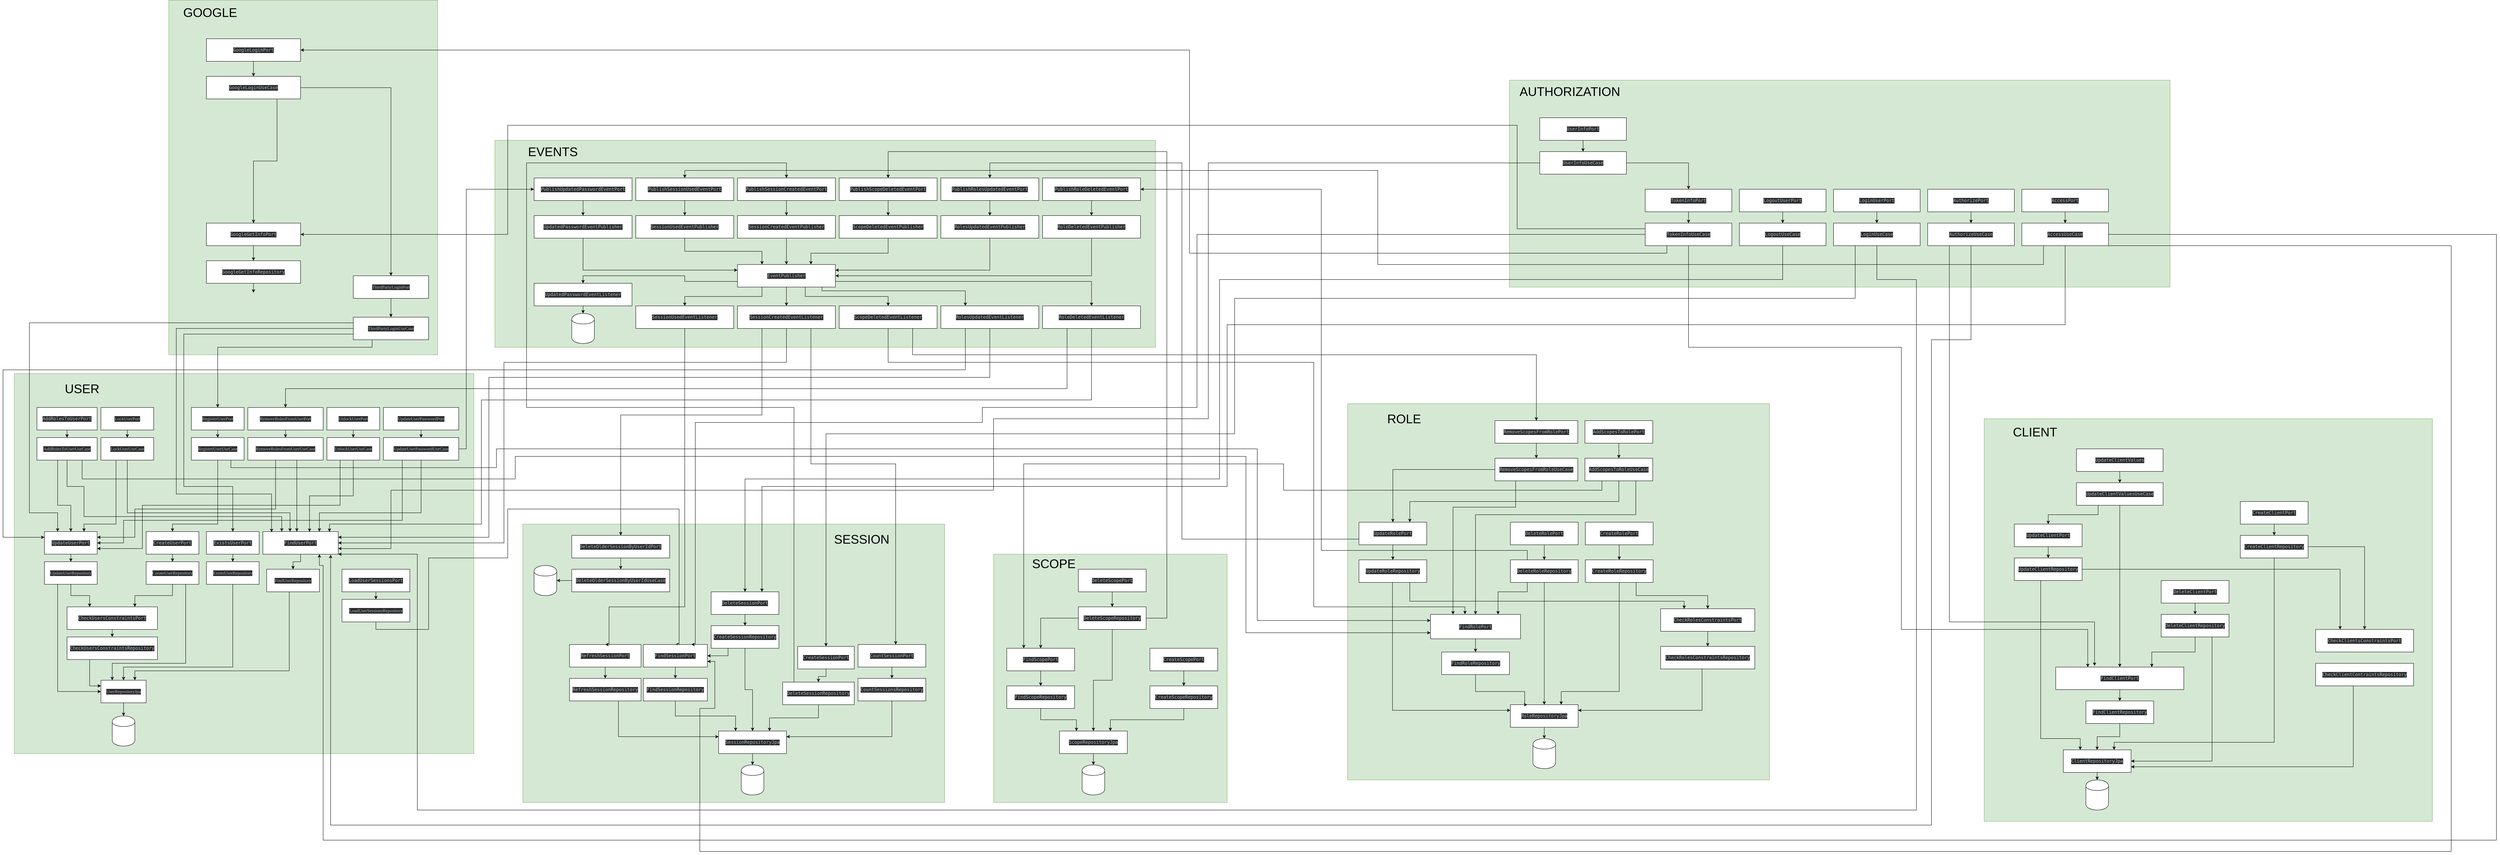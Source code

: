 <mxfile version="13.3.6" type="device"><diagram id="WafLpLhmWlmnLIktAh6T" name="Page-1"><mxGraphModel dx="3792" dy="4026" grid="1" gridSize="10" guides="1" tooltips="1" connect="1" arrows="1" fold="1" page="1" pageScale="1" pageWidth="827" pageHeight="1169" math="0" shadow="0"><root><mxCell id="0"/><mxCell id="1" parent="0"/><mxCell id="jGfgmnf83LL73KwtqpFX-347" value="&lt;pre style=&quot;background-color: #2b2b2b ; color: #a9b7c6 ; font-family: &amp;#34;jetbrains mono&amp;#34; , monospace ; font-size: 9 8pt&quot;&gt;&lt;pre style=&quot;font-family: &amp;#34;jetbrains mono&amp;#34; , monospace&quot;&gt;&lt;br&gt;&lt;/pre&gt;&lt;/pre&gt;" style="rounded=0;whiteSpace=wrap;html=1;fillColor=#d5e8d4;strokeColor=#82b366;" vertex="1" parent="1"><mxGeometry x="3949.5" y="-1150" width="1754" height="550" as="geometry"/></mxCell><mxCell id="jGfgmnf83LL73KwtqpFX-345" value="&lt;pre style=&quot;background-color: #2b2b2b ; color: #a9b7c6 ; font-family: &amp;#34;jetbrains mono&amp;#34; , monospace ; font-size: 9 8pt&quot;&gt;&lt;pre style=&quot;font-family: &amp;#34;jetbrains mono&amp;#34; , monospace&quot;&gt;&lt;br&gt;&lt;/pre&gt;&lt;/pre&gt;" style="rounded=0;whiteSpace=wrap;html=1;fillColor=#d5e8d4;strokeColor=#82b366;" vertex="1" parent="1"><mxGeometry x="1256" y="-990" width="1754" height="550" as="geometry"/></mxCell><mxCell id="jGfgmnf83LL73KwtqpFX-344" value="&lt;pre style=&quot;background-color: #2b2b2b ; color: #a9b7c6 ; font-family: &amp;#34;jetbrains mono&amp;#34; , monospace ; font-size: 9 8pt&quot;&gt;&lt;pre style=&quot;font-family: &amp;#34;jetbrains mono&amp;#34; , monospace&quot;&gt;&lt;br&gt;&lt;/pre&gt;&lt;/pre&gt;" style="rounded=0;whiteSpace=wrap;html=1;fillColor=#d5e8d4;strokeColor=#82b366;" vertex="1" parent="1"><mxGeometry x="390" y="-1362.5" width="714" height="942.5" as="geometry"/></mxCell><mxCell id="jGfgmnf83LL73KwtqpFX-343" value="&lt;pre style=&quot;background-color: #2b2b2b ; color: #a9b7c6 ; font-family: &amp;#34;jetbrains mono&amp;#34; , monospace ; font-size: 9 8pt&quot;&gt;&lt;pre style=&quot;font-family: &amp;#34;jetbrains mono&amp;#34; , monospace&quot;&gt;&lt;br&gt;&lt;/pre&gt;&lt;/pre&gt;" style="rounded=0;whiteSpace=wrap;html=1;fillColor=#d5e8d4;strokeColor=#82b366;" vertex="1" parent="1"><mxGeometry x="-20" y="-370" width="1220" height="1010" as="geometry"/></mxCell><mxCell id="jGfgmnf83LL73KwtqpFX-342" value="&lt;pre style=&quot;background-color: #2b2b2b ; color: #a9b7c6 ; font-family: &amp;#34;jetbrains mono&amp;#34; , monospace ; font-size: 9 8pt&quot;&gt;&lt;pre style=&quot;font-family: &amp;#34;jetbrains mono&amp;#34; , monospace&quot;&gt;&lt;br&gt;&lt;/pre&gt;&lt;/pre&gt;" style="rounded=0;whiteSpace=wrap;html=1;fillColor=#d5e8d4;strokeColor=#82b366;" vertex="1" parent="1"><mxGeometry x="1330" y="30" width="1120" height="740" as="geometry"/></mxCell><mxCell id="jGfgmnf83LL73KwtqpFX-341" value="&lt;pre style=&quot;background-color: #2b2b2b ; color: #a9b7c6 ; font-family: &amp;#34;jetbrains mono&amp;#34; , monospace ; font-size: 9 8pt&quot;&gt;&lt;pre style=&quot;font-family: &amp;#34;jetbrains mono&amp;#34; , monospace&quot;&gt;&lt;br&gt;&lt;/pre&gt;&lt;/pre&gt;" style="rounded=0;whiteSpace=wrap;html=1;fillColor=#d5e8d4;strokeColor=#82b366;" vertex="1" parent="1"><mxGeometry x="2580" y="110" width="620" height="660" as="geometry"/></mxCell><mxCell id="jGfgmnf83LL73KwtqpFX-340" value="&lt;pre style=&quot;background-color: #2b2b2b ; color: #a9b7c6 ; font-family: &amp;#34;jetbrains mono&amp;#34; , monospace ; font-size: 9 8pt&quot;&gt;&lt;pre style=&quot;font-family: &amp;#34;jetbrains mono&amp;#34; , monospace&quot;&gt;&lt;br&gt;&lt;/pre&gt;&lt;/pre&gt;" style="rounded=0;whiteSpace=wrap;html=1;fillColor=#d5e8d4;strokeColor=#82b366;" vertex="1" parent="1"><mxGeometry x="3520" y="-290" width="1120" height="1000" as="geometry"/></mxCell><mxCell id="jGfgmnf83LL73KwtqpFX-336" value="&lt;pre style=&quot;background-color: #2b2b2b ; color: #a9b7c6 ; font-family: &amp;#34;jetbrains mono&amp;#34; , monospace ; font-size: 9 8pt&quot;&gt;&lt;pre style=&quot;font-family: &amp;#34;jetbrains mono&amp;#34; , monospace&quot;&gt;&lt;br&gt;&lt;/pre&gt;&lt;/pre&gt;" style="rounded=0;whiteSpace=wrap;html=1;fillColor=#d5e8d4;strokeColor=#82b366;" vertex="1" parent="1"><mxGeometry x="5210" y="-250" width="1190" height="1070" as="geometry"/></mxCell><mxCell id="jGfgmnf83LL73KwtqpFX-2" value="" style="shape=cylinder;whiteSpace=wrap;html=1;boundedLbl=1;backgroundOutline=1;" vertex="1" parent="1"><mxGeometry x="240" y="540" width="60" height="80" as="geometry"/></mxCell><mxCell id="jGfgmnf83LL73KwtqpFX-69" style="edgeStyle=orthogonalEdgeStyle;rounded=0;orthogonalLoop=1;jettySize=auto;html=1;exitX=0.5;exitY=1;exitDx=0;exitDy=0;entryX=0.5;entryY=0;entryDx=0;entryDy=0;" edge="1" parent="1" source="jGfgmnf83LL73KwtqpFX-3" target="jGfgmnf83LL73KwtqpFX-2"><mxGeometry relative="1" as="geometry"/></mxCell><mxCell id="jGfgmnf83LL73KwtqpFX-3" value="&lt;pre style=&quot;background-color: #2b2b2b ; color: #a9b7c6 ; font-family: &amp;#34;.applesystemuifont&amp;#34; ; font-size: 9 8pt&quot;&gt;UserRepositoryJpa&lt;/pre&gt;" style="rounded=0;whiteSpace=wrap;html=1;" vertex="1" parent="1"><mxGeometry x="210" y="445" width="120" height="60" as="geometry"/></mxCell><mxCell id="jGfgmnf83LL73KwtqpFX-19" style="edgeStyle=orthogonalEdgeStyle;rounded=0;orthogonalLoop=1;jettySize=auto;html=1;exitX=0.25;exitY=1;exitDx=0;exitDy=0;entryX=0;entryY=0.25;entryDx=0;entryDy=0;" edge="1" parent="1" source="jGfgmnf83LL73KwtqpFX-4" target="jGfgmnf83LL73KwtqpFX-3"><mxGeometry relative="1" as="geometry"/></mxCell><mxCell id="jGfgmnf83LL73KwtqpFX-4" value="&lt;p style=&quot;background-color: #2b2b2b ; color: #a9b7c6 ; font-family: &amp;#34;jetbrains mono&amp;#34; , monospace ; font-size: 9 8pt&quot;&gt;CheckUsersConstraintsRepository&lt;/p&gt;" style="rounded=0;whiteSpace=wrap;html=1;" vertex="1" parent="1"><mxGeometry x="120" y="330" width="240" height="60" as="geometry"/></mxCell><mxCell id="jGfgmnf83LL73KwtqpFX-7" style="edgeStyle=orthogonalEdgeStyle;rounded=0;orthogonalLoop=1;jettySize=auto;html=1;entryX=0.25;entryY=0;entryDx=0;entryDy=0;exitX=0.75;exitY=1;exitDx=0;exitDy=0;" edge="1" parent="1" source="jGfgmnf83LL73KwtqpFX-5" target="jGfgmnf83LL73KwtqpFX-3"><mxGeometry relative="1" as="geometry"><Array as="points"><mxPoint x="435" y="400"/><mxPoint x="240" y="400"/></Array></mxGeometry></mxCell><mxCell id="jGfgmnf83LL73KwtqpFX-28" style="edgeStyle=orthogonalEdgeStyle;rounded=0;orthogonalLoop=1;jettySize=auto;html=1;entryX=0.75;entryY=0;entryDx=0;entryDy=0;" edge="1" parent="1" source="jGfgmnf83LL73KwtqpFX-5" target="jGfgmnf83LL73KwtqpFX-25"><mxGeometry relative="1" as="geometry"/></mxCell><mxCell id="jGfgmnf83LL73KwtqpFX-5" value="&lt;pre style=&quot;background-color: #2b2b2b ; color: #a9b7c6 ; font-family: &amp;#34;.applesystemuifont&amp;#34; ; font-size: 9 8pt&quot;&gt;&lt;pre style=&quot;font-family: &amp;#34;.applesystemuifont&amp;#34;&quot;&gt;CreateUserRepository&lt;/pre&gt;&lt;/pre&gt;" style="rounded=0;whiteSpace=wrap;html=1;" vertex="1" parent="1"><mxGeometry x="330" y="130" width="140" height="60" as="geometry"/></mxCell><mxCell id="jGfgmnf83LL73KwtqpFX-10" style="edgeStyle=orthogonalEdgeStyle;rounded=0;orthogonalLoop=1;jettySize=auto;html=1;entryX=0.5;entryY=0;entryDx=0;entryDy=0;" edge="1" parent="1" source="jGfgmnf83LL73KwtqpFX-9" target="jGfgmnf83LL73KwtqpFX-3"><mxGeometry relative="1" as="geometry"><Array as="points"><mxPoint x="560" y="410"/><mxPoint x="270" y="410"/></Array></mxGeometry></mxCell><mxCell id="jGfgmnf83LL73KwtqpFX-9" value="&lt;pre style=&quot;background-color: #2b2b2b ; color: #a9b7c6 ; font-family: &amp;#34;.applesystemuifont&amp;#34; ; font-size: 9 8pt&quot;&gt;&lt;pre style=&quot;font-family: &amp;#34;.applesystemuifont&amp;#34;&quot;&gt;&lt;pre style=&quot;font-family: &amp;#34;.applesystemuifont&amp;#34;&quot;&gt;ExistsUserRepository&lt;/pre&gt;&lt;/pre&gt;&lt;/pre&gt;" style="rounded=0;whiteSpace=wrap;html=1;" vertex="1" parent="1"><mxGeometry x="490" y="130" width="140" height="60" as="geometry"/></mxCell><mxCell id="jGfgmnf83LL73KwtqpFX-22" style="edgeStyle=orthogonalEdgeStyle;rounded=0;orthogonalLoop=1;jettySize=auto;html=1;entryX=0.75;entryY=0;entryDx=0;entryDy=0;" edge="1" parent="1" source="jGfgmnf83LL73KwtqpFX-11" target="jGfgmnf83LL73KwtqpFX-3"><mxGeometry relative="1" as="geometry"><Array as="points"><mxPoint x="710" y="420"/><mxPoint x="300" y="420"/></Array></mxGeometry></mxCell><mxCell id="jGfgmnf83LL73KwtqpFX-11" value="&lt;pre style=&quot;background-color: #2b2b2b ; color: #a9b7c6 ; font-family: &amp;#34;.applesystemuifont&amp;#34; ; font-size: 9 8pt&quot;&gt;&lt;pre style=&quot;font-family: &amp;#34;.applesystemuifont&amp;#34;&quot;&gt;&lt;pre style=&quot;font-family: &amp;#34;.applesystemuifont&amp;#34;&quot;&gt;&lt;pre style=&quot;font-family: &amp;#34;.applesystemuifont&amp;#34;&quot;&gt;FindUserRepository&lt;/pre&gt;&lt;/pre&gt;&lt;/pre&gt;&lt;/pre&gt;" style="rounded=0;whiteSpace=wrap;html=1;" vertex="1" parent="1"><mxGeometry x="650" y="150" width="140" height="60" as="geometry"/></mxCell><mxCell id="jGfgmnf83LL73KwtqpFX-74" style="edgeStyle=orthogonalEdgeStyle;rounded=0;orthogonalLoop=1;jettySize=auto;html=1;entryX=0.5;entryY=0;entryDx=0;entryDy=0;exitX=0.5;exitY=1;exitDx=0;exitDy=0;" edge="1" parent="1" source="jGfgmnf83LL73KwtqpFX-13" target="jGfgmnf83LL73KwtqpFX-88"><mxGeometry relative="1" as="geometry"><Array as="points"><mxPoint x="940" y="310"/><mxPoint x="1080" y="310"/><mxPoint x="1080" y="120"/><mxPoint x="1290" y="120"/><mxPoint x="1290" y="-10"/><mxPoint x="1745" y="-10"/><mxPoint x="1745" y="350"/></Array></mxGeometry></mxCell><mxCell id="jGfgmnf83LL73KwtqpFX-13" value="&lt;pre style=&quot;background-color: #2b2b2b ; color: #a9b7c6 ; font-family: &amp;#34;.applesystemuifont&amp;#34; ; font-size: 9 8pt&quot;&gt;&lt;pre style=&quot;font-family: &amp;#34;.applesystemuifont&amp;#34;&quot;&gt;&lt;pre style=&quot;font-family: &amp;#34;.applesystemuifont&amp;#34;&quot;&gt;&lt;pre style=&quot;font-family: &amp;#34;.applesystemuifont&amp;#34;&quot;&gt;&lt;pre style=&quot;font-family: &amp;#34;.applesystemuifont&amp;#34;&quot;&gt;LoadUserSessionsRepository&lt;/pre&gt;&lt;/pre&gt;&lt;/pre&gt;&lt;/pre&gt;&lt;/pre&gt;" style="rounded=0;whiteSpace=wrap;html=1;" vertex="1" parent="1"><mxGeometry x="850" y="230" width="180" height="60" as="geometry"/></mxCell><mxCell id="jGfgmnf83LL73KwtqpFX-18" style="edgeStyle=orthogonalEdgeStyle;rounded=0;orthogonalLoop=1;jettySize=auto;html=1;exitX=0.25;exitY=1;exitDx=0;exitDy=0;entryX=0;entryY=0.5;entryDx=0;entryDy=0;" edge="1" parent="1" source="jGfgmnf83LL73KwtqpFX-14" target="jGfgmnf83LL73KwtqpFX-3"><mxGeometry relative="1" as="geometry"/></mxCell><mxCell id="jGfgmnf83LL73KwtqpFX-27" style="edgeStyle=orthogonalEdgeStyle;rounded=0;orthogonalLoop=1;jettySize=auto;html=1;entryX=0.25;entryY=0;entryDx=0;entryDy=0;" edge="1" parent="1" source="jGfgmnf83LL73KwtqpFX-14" target="jGfgmnf83LL73KwtqpFX-25"><mxGeometry relative="1" as="geometry"/></mxCell><mxCell id="jGfgmnf83LL73KwtqpFX-14" value="&lt;pre style=&quot;background-color: #2b2b2b ; color: #a9b7c6 ; font-family: &amp;#34;.applesystemuifont&amp;#34; ; font-size: 9 8pt&quot;&gt;&lt;pre style=&quot;font-family: &amp;#34;.applesystemuifont&amp;#34;&quot;&gt;&lt;pre style=&quot;font-family: &amp;#34;.applesystemuifont&amp;#34;&quot;&gt;&lt;pre style=&quot;font-family: &amp;#34;.applesystemuifont&amp;#34;&quot;&gt;&lt;pre style=&quot;font-family: &amp;#34;.applesystemuifont&amp;#34;&quot;&gt;&lt;pre style=&quot;font-family: &amp;#34;.applesystemuifont&amp;#34;&quot;&gt;UpdateUserRepository&lt;/pre&gt;&lt;/pre&gt;&lt;/pre&gt;&lt;/pre&gt;&lt;/pre&gt;&lt;/pre&gt;" style="rounded=0;whiteSpace=wrap;html=1;" vertex="1" parent="1"><mxGeometry x="60" y="130" width="140" height="60" as="geometry"/></mxCell><mxCell id="jGfgmnf83LL73KwtqpFX-34" style="edgeStyle=orthogonalEdgeStyle;rounded=0;orthogonalLoop=1;jettySize=auto;html=1;exitX=0.5;exitY=1;exitDx=0;exitDy=0;entryX=0.5;entryY=0;entryDx=0;entryDy=0;" edge="1" parent="1" source="jGfgmnf83LL73KwtqpFX-24" target="jGfgmnf83LL73KwtqpFX-14"><mxGeometry relative="1" as="geometry"/></mxCell><mxCell id="jGfgmnf83LL73KwtqpFX-24" value="&lt;pre style=&quot;background-color: #2b2b2b ; color: #a9b7c6 ; font-family: &amp;#34;.applesystemuifont&amp;#34; ; font-size: 9 8pt&quot;&gt;&lt;pre style=&quot;font-family: &amp;#34;.applesystemuifont&amp;#34;&quot;&gt;&lt;pre style=&quot;font-family: &amp;#34;.applesystemuifont&amp;#34;&quot;&gt;&lt;pre style=&quot;font-family: &amp;#34;.applesystemuifont&amp;#34;&quot;&gt;&lt;pre style=&quot;font-family: &amp;#34;.applesystemuifont&amp;#34;&quot;&gt;&lt;pre style=&quot;font-family: &amp;#34;.applesystemuifont&amp;#34;&quot;&gt;&lt;pre style=&quot;font-family: &amp;#34;jetbrains mono&amp;#34; , monospace&quot;&gt;UpdateUserPort&lt;/pre&gt;&lt;/pre&gt;&lt;/pre&gt;&lt;/pre&gt;&lt;/pre&gt;&lt;/pre&gt;&lt;/pre&gt;" style="rounded=0;whiteSpace=wrap;html=1;" vertex="1" parent="1"><mxGeometry x="60" y="50" width="140" height="60" as="geometry"/></mxCell><mxCell id="jGfgmnf83LL73KwtqpFX-26" style="edgeStyle=orthogonalEdgeStyle;rounded=0;orthogonalLoop=1;jettySize=auto;html=1;exitX=0.5;exitY=1;exitDx=0;exitDy=0;entryX=0.5;entryY=0;entryDx=0;entryDy=0;" edge="1" parent="1" source="jGfgmnf83LL73KwtqpFX-25" target="jGfgmnf83LL73KwtqpFX-4"><mxGeometry relative="1" as="geometry"/></mxCell><mxCell id="jGfgmnf83LL73KwtqpFX-25" value="&lt;pre style=&quot;background-color: #2b2b2b ; color: #a9b7c6 ; font-family: &amp;#34;jetbrains mono&amp;#34; , monospace ; font-size: 9 8pt&quot;&gt;CheckUsersConstraintsPort&lt;/pre&gt;" style="rounded=0;whiteSpace=wrap;html=1;" vertex="1" parent="1"><mxGeometry x="120" y="250" width="240" height="60" as="geometry"/></mxCell><mxCell id="jGfgmnf83LL73KwtqpFX-30" style="edgeStyle=orthogonalEdgeStyle;rounded=0;orthogonalLoop=1;jettySize=auto;html=1;exitX=0.5;exitY=1;exitDx=0;exitDy=0;entryX=0.5;entryY=0;entryDx=0;entryDy=0;" edge="1" parent="1" source="jGfgmnf83LL73KwtqpFX-29" target="jGfgmnf83LL73KwtqpFX-5"><mxGeometry relative="1" as="geometry"/></mxCell><mxCell id="jGfgmnf83LL73KwtqpFX-29" value="&lt;pre style=&quot;background-color: #2b2b2b ; color: #a9b7c6 ; font-family: &amp;#34;.applesystemuifont&amp;#34; ; font-size: 9 8pt&quot;&gt;&lt;pre style=&quot;font-family: &amp;#34;.applesystemuifont&amp;#34;&quot;&gt;&lt;pre style=&quot;font-family: &amp;#34;jetbrains mono&amp;#34; , monospace&quot;&gt;CreateUserPort&lt;/pre&gt;&lt;/pre&gt;&lt;/pre&gt;" style="rounded=0;whiteSpace=wrap;html=1;" vertex="1" parent="1"><mxGeometry x="330" y="50" width="140" height="60" as="geometry"/></mxCell><mxCell id="jGfgmnf83LL73KwtqpFX-35" style="edgeStyle=orthogonalEdgeStyle;rounded=0;orthogonalLoop=1;jettySize=auto;html=1;exitX=0.5;exitY=1;exitDx=0;exitDy=0;entryX=0.5;entryY=0;entryDx=0;entryDy=0;" edge="1" parent="1" source="jGfgmnf83LL73KwtqpFX-31" target="jGfgmnf83LL73KwtqpFX-9"><mxGeometry relative="1" as="geometry"/></mxCell><mxCell id="jGfgmnf83LL73KwtqpFX-31" value="&lt;pre style=&quot;background-color: #2b2b2b ; color: #a9b7c6 ; font-family: &amp;#34;.applesystemuifont&amp;#34; ; font-size: 9 8pt&quot;&gt;&lt;pre style=&quot;font-family: &amp;#34;.applesystemuifont&amp;#34;&quot;&gt;&lt;pre style=&quot;font-family: &amp;#34;.applesystemuifont&amp;#34;&quot;&gt;&lt;pre style=&quot;font-family: &amp;#34;jetbrains mono&amp;#34; , monospace&quot;&gt;ExistsUserPort&lt;/pre&gt;&lt;/pre&gt;&lt;/pre&gt;&lt;/pre&gt;" style="rounded=0;whiteSpace=wrap;html=1;" vertex="1" parent="1"><mxGeometry x="490" y="50" width="140" height="60" as="geometry"/></mxCell><mxCell id="jGfgmnf83LL73KwtqpFX-36" style="edgeStyle=orthogonalEdgeStyle;rounded=0;orthogonalLoop=1;jettySize=auto;html=1;entryX=0.5;entryY=0;entryDx=0;entryDy=0;" edge="1" parent="1" source="jGfgmnf83LL73KwtqpFX-32" target="jGfgmnf83LL73KwtqpFX-11"><mxGeometry relative="1" as="geometry"/></mxCell><mxCell id="jGfgmnf83LL73KwtqpFX-32" value="&lt;pre style=&quot;background-color: #2b2b2b ; color: #a9b7c6 ; font-family: &amp;#34;.applesystemuifont&amp;#34; ; font-size: 9 8pt&quot;&gt;&lt;pre style=&quot;font-family: &amp;#34;.applesystemuifont&amp;#34;&quot;&gt;&lt;pre style=&quot;font-family: &amp;#34;.applesystemuifont&amp;#34;&quot;&gt;&lt;pre style=&quot;font-family: &amp;#34;.applesystemuifont&amp;#34;&quot;&gt;&lt;pre style=&quot;font-family: &amp;#34;jetbrains mono&amp;#34; , monospace&quot;&gt;FindUserPort&lt;/pre&gt;&lt;/pre&gt;&lt;/pre&gt;&lt;/pre&gt;&lt;/pre&gt;" style="rounded=0;whiteSpace=wrap;html=1;" vertex="1" parent="1"><mxGeometry x="640" y="50" width="200" height="60" as="geometry"/></mxCell><mxCell id="jGfgmnf83LL73KwtqpFX-37" style="edgeStyle=orthogonalEdgeStyle;rounded=0;orthogonalLoop=1;jettySize=auto;html=1;exitX=0.5;exitY=1;exitDx=0;exitDy=0;entryX=0.5;entryY=0;entryDx=0;entryDy=0;" edge="1" parent="1" source="jGfgmnf83LL73KwtqpFX-33" target="jGfgmnf83LL73KwtqpFX-13"><mxGeometry relative="1" as="geometry"/></mxCell><mxCell id="jGfgmnf83LL73KwtqpFX-33" value="&lt;pre style=&quot;background-color: #2b2b2b ; color: #a9b7c6 ; font-family: &amp;#34;.applesystemuifont&amp;#34; ; font-size: 9 8pt&quot;&gt;&lt;pre style=&quot;font-family: &amp;#34;.applesystemuifont&amp;#34;&quot;&gt;&lt;pre style=&quot;font-family: &amp;#34;.applesystemuifont&amp;#34;&quot;&gt;&lt;pre style=&quot;font-family: &amp;#34;.applesystemuifont&amp;#34;&quot;&gt;&lt;pre style=&quot;font-family: &amp;#34;.applesystemuifont&amp;#34;&quot;&gt;&lt;pre style=&quot;font-family: &amp;#34;jetbrains mono&amp;#34; , monospace&quot;&gt;LoadUserSessionsPort&lt;/pre&gt;&lt;/pre&gt;&lt;/pre&gt;&lt;/pre&gt;&lt;/pre&gt;&lt;/pre&gt;" style="rounded=0;whiteSpace=wrap;html=1;" vertex="1" parent="1"><mxGeometry x="850" y="150" width="180" height="60" as="geometry"/></mxCell><mxCell id="jGfgmnf83LL73KwtqpFX-51" style="edgeStyle=orthogonalEdgeStyle;rounded=0;orthogonalLoop=1;jettySize=auto;html=1;exitX=0.5;exitY=1;exitDx=0;exitDy=0;entryX=0.5;entryY=0;entryDx=0;entryDy=0;" edge="1" parent="1" source="jGfgmnf83LL73KwtqpFX-38" target="jGfgmnf83LL73KwtqpFX-45"><mxGeometry relative="1" as="geometry"/></mxCell><mxCell id="jGfgmnf83LL73KwtqpFX-38" value="&lt;pre style=&quot;background-color: #2b2b2b ; color: #a9b7c6 ; font-family: &amp;#34;.applesystemuifont&amp;#34; ; font-size: 9 8pt&quot;&gt;&lt;pre style=&quot;font-family: &amp;#34;.applesystemuifont&amp;#34;&quot;&gt;&lt;pre style=&quot;font-family: &amp;#34;.applesystemuifont&amp;#34;&quot;&gt;&lt;pre style=&quot;font-family: &amp;#34;.applesystemuifont&amp;#34;&quot;&gt;&lt;pre style=&quot;font-family: &amp;#34;.applesystemuifont&amp;#34;&quot;&gt;&lt;pre style=&quot;font-family: &amp;#34;.applesystemuifont&amp;#34;&quot;&gt;&lt;pre style=&quot;font-family: &amp;#34;jetbrains mono&amp;#34; , monospace&quot;&gt;&lt;pre style=&quot;font-family: &amp;#34;jetbrains mono&amp;#34; , monospace&quot;&gt;AddRolesToUserPort&lt;/pre&gt;&lt;/pre&gt;&lt;/pre&gt;&lt;/pre&gt;&lt;/pre&gt;&lt;/pre&gt;&lt;/pre&gt;&lt;/pre&gt;" style="rounded=0;whiteSpace=wrap;html=1;" vertex="1" parent="1"><mxGeometry x="40" y="-280" width="160" height="60" as="geometry"/></mxCell><mxCell id="jGfgmnf83LL73KwtqpFX-52" style="edgeStyle=orthogonalEdgeStyle;rounded=0;orthogonalLoop=1;jettySize=auto;html=1;exitX=0.5;exitY=1;exitDx=0;exitDy=0;entryX=0.5;entryY=0;entryDx=0;entryDy=0;" edge="1" parent="1" source="jGfgmnf83LL73KwtqpFX-39" target="jGfgmnf83LL73KwtqpFX-46"><mxGeometry relative="1" as="geometry"/></mxCell><mxCell id="jGfgmnf83LL73KwtqpFX-39" value="&lt;pre style=&quot;background-color: #2b2b2b ; color: #a9b7c6 ; font-family: &amp;#34;.applesystemuifont&amp;#34; ; font-size: 9 8pt&quot;&gt;&lt;pre style=&quot;font-family: &amp;#34;.applesystemuifont&amp;#34;&quot;&gt;&lt;pre style=&quot;font-family: &amp;#34;.applesystemuifont&amp;#34;&quot;&gt;&lt;pre style=&quot;font-family: &amp;#34;.applesystemuifont&amp;#34;&quot;&gt;&lt;pre style=&quot;font-family: &amp;#34;.applesystemuifont&amp;#34;&quot;&gt;&lt;pre style=&quot;font-family: &amp;#34;.applesystemuifont&amp;#34;&quot;&gt;&lt;pre style=&quot;font-family: &amp;#34;jetbrains mono&amp;#34; , monospace&quot;&gt;&lt;pre style=&quot;font-family: &amp;#34;jetbrains mono&amp;#34; , monospace&quot;&gt;&lt;pre style=&quot;font-family: &amp;#34;.applesystemuifont&amp;#34;&quot;&gt;LockUserPort&lt;/pre&gt;&lt;/pre&gt;&lt;/pre&gt;&lt;/pre&gt;&lt;/pre&gt;&lt;/pre&gt;&lt;/pre&gt;&lt;/pre&gt;&lt;/pre&gt;" style="rounded=0;whiteSpace=wrap;html=1;" vertex="1" parent="1"><mxGeometry x="210" y="-280" width="140" height="60" as="geometry"/></mxCell><mxCell id="jGfgmnf83LL73KwtqpFX-53" style="edgeStyle=orthogonalEdgeStyle;rounded=0;orthogonalLoop=1;jettySize=auto;html=1;exitX=0.5;exitY=1;exitDx=0;exitDy=0;entryX=0.5;entryY=0;entryDx=0;entryDy=0;" edge="1" parent="1" source="jGfgmnf83LL73KwtqpFX-41" target="jGfgmnf83LL73KwtqpFX-47"><mxGeometry relative="1" as="geometry"/></mxCell><mxCell id="jGfgmnf83LL73KwtqpFX-41" value="&lt;pre style=&quot;background-color: #2b2b2b ; color: #a9b7c6 ; font-family: &amp;#34;.applesystemuifont&amp;#34; ; font-size: 9 8pt&quot;&gt;&lt;pre style=&quot;font-family: &amp;#34;.applesystemuifont&amp;#34;&quot;&gt;&lt;pre style=&quot;font-family: &amp;#34;.applesystemuifont&amp;#34;&quot;&gt;&lt;pre style=&quot;font-family: &amp;#34;.applesystemuifont&amp;#34;&quot;&gt;&lt;pre style=&quot;font-family: &amp;#34;.applesystemuifont&amp;#34;&quot;&gt;&lt;pre style=&quot;font-family: &amp;#34;.applesystemuifont&amp;#34;&quot;&gt;&lt;pre style=&quot;font-family: &amp;#34;jetbrains mono&amp;#34; , monospace&quot;&gt;&lt;pre style=&quot;font-family: &amp;#34;jetbrains mono&amp;#34; , monospace&quot;&gt;&lt;pre style=&quot;font-family: &amp;#34;.applesystemuifont&amp;#34;&quot;&gt;&lt;pre style=&quot;font-family: &amp;#34;.applesystemuifont&amp;#34;&quot;&gt;RegisterUserPort&lt;/pre&gt;&lt;/pre&gt;&lt;/pre&gt;&lt;/pre&gt;&lt;/pre&gt;&lt;/pre&gt;&lt;/pre&gt;&lt;/pre&gt;&lt;/pre&gt;&lt;/pre&gt;" style="rounded=0;whiteSpace=wrap;html=1;" vertex="1" parent="1"><mxGeometry x="450" y="-280" width="140" height="60" as="geometry"/></mxCell><mxCell id="jGfgmnf83LL73KwtqpFX-54" style="edgeStyle=orthogonalEdgeStyle;rounded=0;orthogonalLoop=1;jettySize=auto;html=1;entryX=0.5;entryY=0;entryDx=0;entryDy=0;" edge="1" parent="1" source="jGfgmnf83LL73KwtqpFX-42" target="jGfgmnf83LL73KwtqpFX-48"><mxGeometry relative="1" as="geometry"/></mxCell><mxCell id="jGfgmnf83LL73KwtqpFX-42" value="&lt;pre style=&quot;background-color: #2b2b2b ; color: #a9b7c6 ; font-family: &amp;#34;.applesystemuifont&amp;#34; ; font-size: 9 8pt&quot;&gt;&lt;pre style=&quot;font-family: &amp;#34;.applesystemuifont&amp;#34;&quot;&gt;&lt;pre style=&quot;font-family: &amp;#34;.applesystemuifont&amp;#34;&quot;&gt;&lt;pre style=&quot;font-family: &amp;#34;.applesystemuifont&amp;#34;&quot;&gt;&lt;pre style=&quot;font-family: &amp;#34;.applesystemuifont&amp;#34;&quot;&gt;&lt;pre style=&quot;font-family: &amp;#34;.applesystemuifont&amp;#34;&quot;&gt;&lt;pre style=&quot;font-family: &amp;#34;jetbrains mono&amp;#34; , monospace&quot;&gt;&lt;pre style=&quot;font-family: &amp;#34;jetbrains mono&amp;#34; , monospace&quot;&gt;&lt;pre style=&quot;font-family: &amp;#34;.applesystemuifont&amp;#34;&quot;&gt;&lt;pre style=&quot;font-family: &amp;#34;.applesystemuifont&amp;#34;&quot;&gt;RemoveRolesFromUserPort&lt;/pre&gt;&lt;/pre&gt;&lt;/pre&gt;&lt;/pre&gt;&lt;/pre&gt;&lt;/pre&gt;&lt;/pre&gt;&lt;/pre&gt;&lt;/pre&gt;&lt;/pre&gt;" style="rounded=0;whiteSpace=wrap;html=1;" vertex="1" parent="1"><mxGeometry x="600" y="-280" width="200" height="60" as="geometry"/></mxCell><mxCell id="jGfgmnf83LL73KwtqpFX-55" style="edgeStyle=orthogonalEdgeStyle;rounded=0;orthogonalLoop=1;jettySize=auto;html=1;exitX=0.5;exitY=1;exitDx=0;exitDy=0;entryX=0.5;entryY=0;entryDx=0;entryDy=0;" edge="1" parent="1" source="jGfgmnf83LL73KwtqpFX-43" target="jGfgmnf83LL73KwtqpFX-49"><mxGeometry relative="1" as="geometry"/></mxCell><mxCell id="jGfgmnf83LL73KwtqpFX-43" value="&lt;pre style=&quot;background-color: #2b2b2b ; color: #a9b7c6 ; font-family: &amp;#34;.applesystemuifont&amp;#34; ; font-size: 9 8pt&quot;&gt;&lt;pre style=&quot;font-family: &amp;#34;.applesystemuifont&amp;#34;&quot;&gt;&lt;pre style=&quot;font-family: &amp;#34;.applesystemuifont&amp;#34;&quot;&gt;&lt;pre style=&quot;font-family: &amp;#34;.applesystemuifont&amp;#34;&quot;&gt;&lt;pre style=&quot;font-family: &amp;#34;.applesystemuifont&amp;#34;&quot;&gt;&lt;pre style=&quot;font-family: &amp;#34;.applesystemuifont&amp;#34;&quot;&gt;&lt;pre style=&quot;font-family: &amp;#34;jetbrains mono&amp;#34; , monospace&quot;&gt;&lt;pre style=&quot;font-family: &amp;#34;jetbrains mono&amp;#34; , monospace&quot;&gt;&lt;pre style=&quot;font-family: &amp;#34;.applesystemuifont&amp;#34;&quot;&gt;&lt;pre style=&quot;font-family: &amp;#34;.applesystemuifont&amp;#34;&quot;&gt;UnlockUserPort&lt;/pre&gt;&lt;/pre&gt;&lt;/pre&gt;&lt;/pre&gt;&lt;/pre&gt;&lt;/pre&gt;&lt;/pre&gt;&lt;/pre&gt;&lt;/pre&gt;&lt;/pre&gt;" style="rounded=0;whiteSpace=wrap;html=1;" vertex="1" parent="1"><mxGeometry x="810" y="-280" width="140" height="60" as="geometry"/></mxCell><mxCell id="jGfgmnf83LL73KwtqpFX-56" style="edgeStyle=orthogonalEdgeStyle;rounded=0;orthogonalLoop=1;jettySize=auto;html=1;exitX=0.5;exitY=1;exitDx=0;exitDy=0;entryX=0.5;entryY=0;entryDx=0;entryDy=0;" edge="1" parent="1" source="jGfgmnf83LL73KwtqpFX-44" target="jGfgmnf83LL73KwtqpFX-50"><mxGeometry relative="1" as="geometry"/></mxCell><mxCell id="jGfgmnf83LL73KwtqpFX-44" value="&lt;pre style=&quot;background-color: #2b2b2b ; color: #a9b7c6 ; font-family: &amp;#34;.applesystemuifont&amp;#34; ; font-size: 9 8pt&quot;&gt;&lt;pre style=&quot;font-family: &amp;#34;.applesystemuifont&amp;#34;&quot;&gt;&lt;pre style=&quot;font-family: &amp;#34;.applesystemuifont&amp;#34;&quot;&gt;&lt;pre style=&quot;font-family: &amp;#34;.applesystemuifont&amp;#34;&quot;&gt;&lt;pre style=&quot;font-family: &amp;#34;.applesystemuifont&amp;#34;&quot;&gt;&lt;pre style=&quot;font-family: &amp;#34;.applesystemuifont&amp;#34;&quot;&gt;&lt;pre style=&quot;font-family: &amp;#34;jetbrains mono&amp;#34; , monospace&quot;&gt;&lt;pre style=&quot;font-family: &amp;#34;jetbrains mono&amp;#34; , monospace&quot;&gt;&lt;pre style=&quot;font-family: &amp;#34;.applesystemuifont&amp;#34;&quot;&gt;&lt;pre style=&quot;font-family: &amp;#34;.applesystemuifont&amp;#34;&quot;&gt;&lt;pre style=&quot;font-family: &amp;#34;.applesystemuifont&amp;#34;&quot;&gt;UpdateUserPasswordPort&lt;/pre&gt;&lt;/pre&gt;&lt;/pre&gt;&lt;/pre&gt;&lt;/pre&gt;&lt;/pre&gt;&lt;/pre&gt;&lt;/pre&gt;&lt;/pre&gt;&lt;/pre&gt;&lt;/pre&gt;" style="rounded=0;whiteSpace=wrap;html=1;" vertex="1" parent="1"><mxGeometry x="960" y="-280" width="200" height="60" as="geometry"/></mxCell><mxCell id="jGfgmnf83LL73KwtqpFX-57" style="edgeStyle=orthogonalEdgeStyle;rounded=0;orthogonalLoop=1;jettySize=auto;html=1;entryX=0.5;entryY=0;entryDx=0;entryDy=0;exitX=0.25;exitY=1;exitDx=0;exitDy=0;" edge="1" parent="1" source="jGfgmnf83LL73KwtqpFX-45" target="jGfgmnf83LL73KwtqpFX-24"><mxGeometry relative="1" as="geometry"><Array as="points"><mxPoint x="95" y="-20"/><mxPoint x="130" y="-20"/></Array></mxGeometry></mxCell><mxCell id="jGfgmnf83LL73KwtqpFX-59" style="edgeStyle=orthogonalEdgeStyle;rounded=0;orthogonalLoop=1;jettySize=auto;html=1;exitX=0.5;exitY=1;exitDx=0;exitDy=0;entryX=0.25;entryY=0;entryDx=0;entryDy=0;" edge="1" parent="1" source="jGfgmnf83LL73KwtqpFX-45" target="jGfgmnf83LL73KwtqpFX-32"><mxGeometry relative="1" as="geometry"><Array as="points"><mxPoint x="130" y="-70"/><mxPoint x="165" y="-70"/><mxPoint x="165" y="10"/><mxPoint x="675" y="10"/></Array></mxGeometry></mxCell><mxCell id="jGfgmnf83LL73KwtqpFX-71" style="edgeStyle=orthogonalEdgeStyle;rounded=0;orthogonalLoop=1;jettySize=auto;html=1;exitX=0.75;exitY=1;exitDx=0;exitDy=0;entryX=0;entryY=0.75;entryDx=0;entryDy=0;" edge="1" parent="1" source="jGfgmnf83LL73KwtqpFX-45" target="jGfgmnf83LL73KwtqpFX-150"><mxGeometry relative="1" as="geometry"><mxPoint x="2430" y="10" as="targetPoint"/><Array as="points"><mxPoint x="160" y="-90"/><mxPoint x="1310" y="-90"/><mxPoint x="1310" y="-150"/><mxPoint x="3250" y="-150"/><mxPoint x="3250" y="319"/></Array></mxGeometry></mxCell><mxCell id="jGfgmnf83LL73KwtqpFX-45" value="&lt;pre style=&quot;background-color: #2b2b2b ; color: #a9b7c6 ; font-family: &amp;#34;.applesystemuifont&amp;#34; ; font-size: 9 8pt&quot;&gt;&lt;pre style=&quot;font-family: &amp;#34;.applesystemuifont&amp;#34;&quot;&gt;&lt;pre style=&quot;font-family: &amp;#34;.applesystemuifont&amp;#34;&quot;&gt;&lt;pre style=&quot;font-family: &amp;#34;.applesystemuifont&amp;#34;&quot;&gt;&lt;pre style=&quot;font-family: &amp;#34;.applesystemuifont&amp;#34;&quot;&gt;&lt;pre style=&quot;font-family: &amp;#34;.applesystemuifont&amp;#34;&quot;&gt;&lt;pre style=&quot;font-family: &amp;#34;jetbrains mono&amp;#34; , monospace&quot;&gt;&lt;pre style=&quot;font-family: &amp;#34;jetbrains mono&amp;#34; , monospace&quot;&gt;&lt;pre style=&quot;font-family: &amp;#34;.applesystemuifont&amp;#34;&quot;&gt;AddRolesToUserUseCase&lt;/pre&gt;&lt;/pre&gt;&lt;/pre&gt;&lt;/pre&gt;&lt;/pre&gt;&lt;/pre&gt;&lt;/pre&gt;&lt;/pre&gt;&lt;/pre&gt;" style="rounded=0;whiteSpace=wrap;html=1;" vertex="1" parent="1"><mxGeometry x="40" y="-200" width="160" height="60" as="geometry"/></mxCell><mxCell id="jGfgmnf83LL73KwtqpFX-60" style="edgeStyle=orthogonalEdgeStyle;rounded=0;orthogonalLoop=1;jettySize=auto;html=1;entryX=0.75;entryY=0;entryDx=0;entryDy=0;" edge="1" parent="1" source="jGfgmnf83LL73KwtqpFX-46" target="jGfgmnf83LL73KwtqpFX-24"><mxGeometry relative="1" as="geometry"><Array as="points"><mxPoint x="250" y="30"/><mxPoint x="165" y="30"/></Array></mxGeometry></mxCell><mxCell id="jGfgmnf83LL73KwtqpFX-61" style="edgeStyle=orthogonalEdgeStyle;rounded=0;orthogonalLoop=1;jettySize=auto;html=1;" edge="1" parent="1" source="jGfgmnf83LL73KwtqpFX-46" target="jGfgmnf83LL73KwtqpFX-32"><mxGeometry relative="1" as="geometry"><mxPoint x="712" y="47" as="targetPoint"/><Array as="points"><mxPoint x="280"/><mxPoint x="712"/></Array></mxGeometry></mxCell><mxCell id="jGfgmnf83LL73KwtqpFX-46" value="&lt;pre style=&quot;background-color: #2b2b2b ; color: #a9b7c6 ; font-family: &amp;#34;.applesystemuifont&amp;#34; ; font-size: 9 8pt&quot;&gt;&lt;pre style=&quot;font-family: &amp;#34;.applesystemuifont&amp;#34;&quot;&gt;&lt;pre style=&quot;font-family: &amp;#34;.applesystemuifont&amp;#34;&quot;&gt;&lt;pre style=&quot;font-family: &amp;#34;.applesystemuifont&amp;#34;&quot;&gt;&lt;pre style=&quot;font-family: &amp;#34;.applesystemuifont&amp;#34;&quot;&gt;&lt;pre style=&quot;font-family: &amp;#34;.applesystemuifont&amp;#34;&quot;&gt;&lt;pre style=&quot;font-family: &amp;#34;jetbrains mono&amp;#34; , monospace&quot;&gt;&lt;pre style=&quot;font-family: &amp;#34;jetbrains mono&amp;#34; , monospace&quot;&gt;&lt;pre style=&quot;font-family: &amp;#34;.applesystemuifont&amp;#34;&quot;&gt;&lt;pre style=&quot;font-family: &amp;#34;.applesystemuifont&amp;#34;&quot;&gt;LockUserUseCase&lt;/pre&gt;&lt;/pre&gt;&lt;/pre&gt;&lt;/pre&gt;&lt;/pre&gt;&lt;/pre&gt;&lt;/pre&gt;&lt;/pre&gt;&lt;/pre&gt;&lt;/pre&gt;" style="rounded=0;whiteSpace=wrap;html=1;" vertex="1" parent="1"><mxGeometry x="210" y="-200" width="140" height="60" as="geometry"/></mxCell><mxCell id="jGfgmnf83LL73KwtqpFX-62" style="edgeStyle=orthogonalEdgeStyle;rounded=0;orthogonalLoop=1;jettySize=auto;html=1;" edge="1" parent="1" source="jGfgmnf83LL73KwtqpFX-47" target="jGfgmnf83LL73KwtqpFX-29"><mxGeometry relative="1" as="geometry"><Array as="points"><mxPoint x="520" y="30"/><mxPoint x="400" y="30"/></Array></mxGeometry></mxCell><mxCell id="jGfgmnf83LL73KwtqpFX-72" style="edgeStyle=orthogonalEdgeStyle;rounded=0;orthogonalLoop=1;jettySize=auto;html=1;exitX=0.75;exitY=1;exitDx=0;exitDy=0;entryX=0;entryY=0.25;entryDx=0;entryDy=0;" edge="1" parent="1" source="jGfgmnf83LL73KwtqpFX-47" target="jGfgmnf83LL73KwtqpFX-150"><mxGeometry relative="1" as="geometry"><mxPoint x="2430" y="-150" as="targetPoint"/><Array as="points"><mxPoint x="555" y="-120"/><mxPoint x="1260" y="-120"/><mxPoint x="1260" y="-170"/><mxPoint x="3280" y="-170"/><mxPoint x="3280" y="286"/></Array></mxGeometry></mxCell><mxCell id="jGfgmnf83LL73KwtqpFX-47" value="&lt;pre style=&quot;background-color: #2b2b2b ; color: #a9b7c6 ; font-family: &amp;#34;.applesystemuifont&amp;#34; ; font-size: 9 8pt&quot;&gt;&lt;pre style=&quot;font-family: &amp;#34;.applesystemuifont&amp;#34;&quot;&gt;&lt;pre style=&quot;font-family: &amp;#34;.applesystemuifont&amp;#34;&quot;&gt;&lt;pre style=&quot;font-family: &amp;#34;.applesystemuifont&amp;#34;&quot;&gt;&lt;pre style=&quot;font-family: &amp;#34;.applesystemuifont&amp;#34;&quot;&gt;&lt;pre style=&quot;font-family: &amp;#34;.applesystemuifont&amp;#34;&quot;&gt;&lt;pre style=&quot;font-family: &amp;#34;jetbrains mono&amp;#34; , monospace&quot;&gt;&lt;pre style=&quot;font-family: &amp;#34;jetbrains mono&amp;#34; , monospace&quot;&gt;&lt;pre style=&quot;font-family: &amp;#34;.applesystemuifont&amp;#34;&quot;&gt;&lt;pre style=&quot;font-family: &amp;#34;.applesystemuifont&amp;#34;&quot;&gt;RegisterUserUseCase&lt;/pre&gt;&lt;/pre&gt;&lt;/pre&gt;&lt;/pre&gt;&lt;/pre&gt;&lt;/pre&gt;&lt;/pre&gt;&lt;/pre&gt;&lt;/pre&gt;&lt;/pre&gt;" style="rounded=0;whiteSpace=wrap;html=1;" vertex="1" parent="1"><mxGeometry x="450" y="-200" width="140" height="60" as="geometry"/></mxCell><mxCell id="jGfgmnf83LL73KwtqpFX-63" style="edgeStyle=orthogonalEdgeStyle;rounded=0;orthogonalLoop=1;jettySize=auto;html=1;" edge="1" parent="1" source="jGfgmnf83LL73KwtqpFX-48"><mxGeometry relative="1" as="geometry"><mxPoint x="730" y="50" as="targetPoint"/><Array as="points"><mxPoint x="730" y="-10"/><mxPoint x="730" y="-10"/></Array></mxGeometry></mxCell><mxCell id="jGfgmnf83LL73KwtqpFX-64" style="edgeStyle=orthogonalEdgeStyle;rounded=0;orthogonalLoop=1;jettySize=auto;html=1;exitX=0.368;exitY=0.994;exitDx=0;exitDy=0;entryX=1;entryY=0.25;entryDx=0;entryDy=0;exitPerimeter=0;" edge="1" parent="1" source="jGfgmnf83LL73KwtqpFX-48" target="jGfgmnf83LL73KwtqpFX-24"><mxGeometry relative="1" as="geometry"><Array as="points"><mxPoint x="674" y="-10"/><mxPoint x="300" y="-10"/><mxPoint x="300" y="65"/></Array></mxGeometry></mxCell><mxCell id="jGfgmnf83LL73KwtqpFX-48" value="&lt;pre style=&quot;background-color: #2b2b2b ; color: #a9b7c6 ; font-family: &amp;#34;.applesystemuifont&amp;#34; ; font-size: 9 8pt&quot;&gt;&lt;pre style=&quot;font-family: &amp;#34;.applesystemuifont&amp;#34;&quot;&gt;&lt;pre style=&quot;font-family: &amp;#34;.applesystemuifont&amp;#34;&quot;&gt;&lt;pre style=&quot;font-family: &amp;#34;.applesystemuifont&amp;#34;&quot;&gt;&lt;pre style=&quot;font-family: &amp;#34;.applesystemuifont&amp;#34;&quot;&gt;&lt;pre style=&quot;font-family: &amp;#34;.applesystemuifont&amp;#34;&quot;&gt;&lt;pre style=&quot;font-family: &amp;#34;jetbrains mono&amp;#34; , monospace&quot;&gt;&lt;pre style=&quot;font-family: &amp;#34;jetbrains mono&amp;#34; , monospace&quot;&gt;&lt;pre style=&quot;font-family: &amp;#34;.applesystemuifont&amp;#34;&quot;&gt;RemoveRolesFromUserUseCase&lt;/pre&gt;&lt;/pre&gt;&lt;/pre&gt;&lt;/pre&gt;&lt;/pre&gt;&lt;/pre&gt;&lt;/pre&gt;&lt;/pre&gt;&lt;/pre&gt;" style="rounded=0;whiteSpace=wrap;html=1;" vertex="1" parent="1"><mxGeometry x="600" y="-200" width="200" height="60" as="geometry"/></mxCell><mxCell id="jGfgmnf83LL73KwtqpFX-65" style="edgeStyle=orthogonalEdgeStyle;rounded=0;orthogonalLoop=1;jettySize=auto;html=1;exitX=0.5;exitY=1;exitDx=0;exitDy=0;entryX=0.619;entryY=0.008;entryDx=0;entryDy=0;entryPerimeter=0;" edge="1" parent="1" source="jGfgmnf83LL73KwtqpFX-49" target="jGfgmnf83LL73KwtqpFX-32"><mxGeometry relative="1" as="geometry"/></mxCell><mxCell id="jGfgmnf83LL73KwtqpFX-66" style="edgeStyle=orthogonalEdgeStyle;rounded=0;orthogonalLoop=1;jettySize=auto;html=1;exitX=0.25;exitY=1;exitDx=0;exitDy=0;entryX=1;entryY=0.75;entryDx=0;entryDy=0;" edge="1" parent="1" source="jGfgmnf83LL73KwtqpFX-49" target="jGfgmnf83LL73KwtqpFX-24"><mxGeometry relative="1" as="geometry"><Array as="points"><mxPoint x="845" y="-20"/><mxPoint x="320" y="-20"/><mxPoint x="320" y="95"/></Array></mxGeometry></mxCell><mxCell id="jGfgmnf83LL73KwtqpFX-49" value="&lt;pre style=&quot;background-color: #2b2b2b ; color: #a9b7c6 ; font-family: &amp;#34;.applesystemuifont&amp;#34; ; font-size: 9 8pt&quot;&gt;&lt;pre style=&quot;font-family: &amp;#34;.applesystemuifont&amp;#34;&quot;&gt;&lt;pre style=&quot;font-family: &amp;#34;.applesystemuifont&amp;#34;&quot;&gt;&lt;pre style=&quot;font-family: &amp;#34;.applesystemuifont&amp;#34;&quot;&gt;&lt;pre style=&quot;font-family: &amp;#34;.applesystemuifont&amp;#34;&quot;&gt;&lt;pre style=&quot;font-family: &amp;#34;.applesystemuifont&amp;#34;&quot;&gt;&lt;pre style=&quot;font-family: &amp;#34;jetbrains mono&amp;#34; , monospace&quot;&gt;&lt;pre style=&quot;font-family: &amp;#34;jetbrains mono&amp;#34; , monospace&quot;&gt;&lt;pre style=&quot;font-family: &amp;#34;.applesystemuifont&amp;#34;&quot;&gt;UnlockUserUseCase&lt;/pre&gt;&lt;/pre&gt;&lt;/pre&gt;&lt;/pre&gt;&lt;/pre&gt;&lt;/pre&gt;&lt;/pre&gt;&lt;/pre&gt;&lt;/pre&gt;" style="rounded=0;whiteSpace=wrap;html=1;" vertex="1" parent="1"><mxGeometry x="810" y="-200" width="140" height="60" as="geometry"/></mxCell><mxCell id="jGfgmnf83LL73KwtqpFX-67" style="edgeStyle=orthogonalEdgeStyle;rounded=0;orthogonalLoop=1;jettySize=auto;html=1;exitX=0.25;exitY=1;exitDx=0;exitDy=0;entryX=1;entryY=0.5;entryDx=0;entryDy=0;" edge="1" parent="1" source="jGfgmnf83LL73KwtqpFX-50" target="jGfgmnf83LL73KwtqpFX-24"><mxGeometry relative="1" as="geometry"><Array as="points"><mxPoint x="1010" y="20"/><mxPoint x="270" y="20"/><mxPoint x="270" y="80"/></Array></mxGeometry></mxCell><mxCell id="jGfgmnf83LL73KwtqpFX-68" style="edgeStyle=orthogonalEdgeStyle;rounded=0;orthogonalLoop=1;jettySize=auto;html=1;entryX=0.75;entryY=0;entryDx=0;entryDy=0;" edge="1" parent="1" source="jGfgmnf83LL73KwtqpFX-50" target="jGfgmnf83LL73KwtqpFX-32"><mxGeometry relative="1" as="geometry"><mxPoint x="850" y="65" as="targetPoint"/><Array as="points"><mxPoint x="1060"/><mxPoint x="790"/></Array></mxGeometry></mxCell><mxCell id="jGfgmnf83LL73KwtqpFX-335" style="edgeStyle=orthogonalEdgeStyle;rounded=0;orthogonalLoop=1;jettySize=auto;html=1;entryX=0;entryY=0.5;entryDx=0;entryDy=0;" edge="1" parent="1" source="jGfgmnf83LL73KwtqpFX-50" target="jGfgmnf83LL73KwtqpFX-216"><mxGeometry relative="1" as="geometry"><Array as="points"><mxPoint x="1180" y="-170"/><mxPoint x="1180" y="-860"/></Array></mxGeometry></mxCell><mxCell id="jGfgmnf83LL73KwtqpFX-50" value="&lt;pre style=&quot;background-color: #2b2b2b ; color: #a9b7c6 ; font-family: &amp;#34;.applesystemuifont&amp;#34; ; font-size: 9 8pt&quot;&gt;&lt;pre style=&quot;font-family: &amp;#34;.applesystemuifont&amp;#34;&quot;&gt;&lt;pre style=&quot;font-family: &amp;#34;.applesystemuifont&amp;#34;&quot;&gt;&lt;pre style=&quot;font-family: &amp;#34;.applesystemuifont&amp;#34;&quot;&gt;&lt;pre style=&quot;font-family: &amp;#34;.applesystemuifont&amp;#34;&quot;&gt;&lt;pre style=&quot;font-family: &amp;#34;.applesystemuifont&amp;#34;&quot;&gt;&lt;pre style=&quot;font-family: &amp;#34;jetbrains mono&amp;#34; , monospace&quot;&gt;&lt;pre style=&quot;font-family: &amp;#34;jetbrains mono&amp;#34; , monospace&quot;&gt;&lt;pre style=&quot;font-family: &amp;#34;.applesystemuifont&amp;#34;&quot;&gt;UpdateUserPasswordUseCase&lt;/pre&gt;&lt;/pre&gt;&lt;/pre&gt;&lt;/pre&gt;&lt;/pre&gt;&lt;/pre&gt;&lt;/pre&gt;&lt;/pre&gt;&lt;/pre&gt;" style="rounded=0;whiteSpace=wrap;html=1;" vertex="1" parent="1"><mxGeometry x="960" y="-200" width="200" height="60" as="geometry"/></mxCell><mxCell id="jGfgmnf83LL73KwtqpFX-104" style="edgeStyle=orthogonalEdgeStyle;rounded=0;orthogonalLoop=1;jettySize=auto;html=1;exitX=0.5;exitY=1;exitDx=0;exitDy=0;" edge="1" parent="1" source="jGfgmnf83LL73KwtqpFX-75" target="jGfgmnf83LL73KwtqpFX-103"><mxGeometry relative="1" as="geometry"/></mxCell><mxCell id="jGfgmnf83LL73KwtqpFX-75" value="&lt;pre style=&quot;background-color: #2b2b2b ; color: #a9b7c6 ; font-family: &amp;#34;.applesystemuifont&amp;#34; ; font-size: 9 8pt&quot;&gt;&lt;pre style=&quot;font-family: &amp;#34;jetbrains mono&amp;#34; , monospace&quot;&gt;SessionRepositoryJpa&lt;/pre&gt;&lt;/pre&gt;" style="rounded=0;whiteSpace=wrap;html=1;" vertex="1" parent="1"><mxGeometry x="1850" y="580" width="180" height="60" as="geometry"/></mxCell><mxCell id="jGfgmnf83LL73KwtqpFX-82" style="edgeStyle=orthogonalEdgeStyle;rounded=0;orthogonalLoop=1;jettySize=auto;html=1;entryX=0;entryY=0.25;entryDx=0;entryDy=0;" edge="1" parent="1" source="jGfgmnf83LL73KwtqpFX-76" target="jGfgmnf83LL73KwtqpFX-75"><mxGeometry relative="1" as="geometry"><Array as="points"><mxPoint x="1584" y="595"/></Array></mxGeometry></mxCell><mxCell id="jGfgmnf83LL73KwtqpFX-76" value="&lt;pre style=&quot;background-color: #2b2b2b ; color: #a9b7c6 ; font-family: &amp;quot;jetbrains mono&amp;quot; , monospace ; font-size: 9 8pt&quot;&gt;RefreshSessionRepository&lt;/pre&gt;" style="rounded=0;whiteSpace=wrap;html=1;" vertex="1" parent="1"><mxGeometry x="1454" y="440" width="190" height="60" as="geometry"/></mxCell><mxCell id="jGfgmnf83LL73KwtqpFX-83" style="edgeStyle=orthogonalEdgeStyle;rounded=0;orthogonalLoop=1;jettySize=auto;html=1;entryX=0.25;entryY=0;entryDx=0;entryDy=0;exitX=0.5;exitY=1;exitDx=0;exitDy=0;" edge="1" parent="1" source="jGfgmnf83LL73KwtqpFX-77" target="jGfgmnf83LL73KwtqpFX-75"><mxGeometry relative="1" as="geometry"><mxPoint x="1820" y="550" as="sourcePoint"/></mxGeometry></mxCell><mxCell id="jGfgmnf83LL73KwtqpFX-77" value="&lt;pre style=&quot;background-color: #2b2b2b ; color: #a9b7c6 ; font-family: &amp;#34;jetbrains mono&amp;#34; , monospace ; font-size: 9 8pt&quot;&gt;FindSessionRepository&lt;/pre&gt;" style="rounded=0;whiteSpace=wrap;html=1;" vertex="1" parent="1"><mxGeometry x="1650" y="440" width="170" height="60" as="geometry"/></mxCell><mxCell id="jGfgmnf83LL73KwtqpFX-85" style="edgeStyle=orthogonalEdgeStyle;rounded=0;orthogonalLoop=1;jettySize=auto;html=1;exitX=0.5;exitY=1;exitDx=0;exitDy=0;entryX=0.75;entryY=0;entryDx=0;entryDy=0;" edge="1" parent="1" source="jGfgmnf83LL73KwtqpFX-79" target="jGfgmnf83LL73KwtqpFX-75"><mxGeometry relative="1" as="geometry"/></mxCell><mxCell id="jGfgmnf83LL73KwtqpFX-334" style="edgeStyle=orthogonalEdgeStyle;rounded=0;orthogonalLoop=1;jettySize=auto;html=1;entryX=0.5;entryY=0;entryDx=0;entryDy=0;" edge="1" parent="1" source="jGfgmnf83LL73KwtqpFX-79" target="jGfgmnf83LL73KwtqpFX-218"><mxGeometry relative="1" as="geometry"><Array as="points"><mxPoint x="2050" y="-280"/><mxPoint x="1340" y="-280"/><mxPoint x="1340" y="-930"/><mxPoint x="2030" y="-930"/></Array></mxGeometry></mxCell><mxCell id="jGfgmnf83LL73KwtqpFX-79" value="&lt;pre style=&quot;background-color: #2b2b2b ; color: #a9b7c6 ; font-family: &amp;#34;jetbrains mono&amp;#34; , monospace ; font-size: 9 8pt&quot;&gt;DeleteSessionRepository&lt;/pre&gt;" style="rounded=0;whiteSpace=wrap;html=1;" vertex="1" parent="1"><mxGeometry x="2020" y="450" width="190" height="60" as="geometry"/></mxCell><mxCell id="jGfgmnf83LL73KwtqpFX-84" style="edgeStyle=orthogonalEdgeStyle;rounded=0;orthogonalLoop=1;jettySize=auto;html=1;exitX=0.5;exitY=1;exitDx=0;exitDy=0;" edge="1" parent="1" source="jGfgmnf83LL73KwtqpFX-80" target="jGfgmnf83LL73KwtqpFX-75"><mxGeometry relative="1" as="geometry"/></mxCell><mxCell id="jGfgmnf83LL73KwtqpFX-321" style="edgeStyle=orthogonalEdgeStyle;rounded=0;orthogonalLoop=1;jettySize=auto;html=1;exitX=0.25;exitY=1;exitDx=0;exitDy=0;entryX=1;entryY=0.5;entryDx=0;entryDy=0;" edge="1" parent="1" source="jGfgmnf83LL73KwtqpFX-80" target="jGfgmnf83LL73KwtqpFX-88"><mxGeometry relative="1" as="geometry"/></mxCell><mxCell id="jGfgmnf83LL73KwtqpFX-80" value="&lt;pre style=&quot;background-color: #2b2b2b ; color: #a9b7c6 ; font-family: &amp;quot;jetbrains mono&amp;quot; , monospace ; font-size: 9 8pt&quot;&gt;CreateSessionRepository&lt;/pre&gt;" style="rounded=0;whiteSpace=wrap;html=1;" vertex="1" parent="1"><mxGeometry x="1830" y="300" width="180" height="60" as="geometry"/></mxCell><mxCell id="jGfgmnf83LL73KwtqpFX-86" style="edgeStyle=orthogonalEdgeStyle;rounded=0;orthogonalLoop=1;jettySize=auto;html=1;entryX=1;entryY=0.25;entryDx=0;entryDy=0;exitX=0.5;exitY=1;exitDx=0;exitDy=0;" edge="1" parent="1" source="jGfgmnf83LL73KwtqpFX-81" target="jGfgmnf83LL73KwtqpFX-75"><mxGeometry relative="1" as="geometry"/></mxCell><mxCell id="jGfgmnf83LL73KwtqpFX-81" value="&lt;pre style=&quot;background-color: #2b2b2b ; color: #a9b7c6 ; font-family: &amp;#34;jetbrains mono&amp;#34; , monospace ; font-size: 9 8pt&quot;&gt;CountSessionsRepository&lt;/pre&gt;" style="rounded=0;whiteSpace=wrap;html=1;" vertex="1" parent="1"><mxGeometry x="2220" y="440" width="180" height="60" as="geometry"/></mxCell><mxCell id="jGfgmnf83LL73KwtqpFX-92" style="edgeStyle=orthogonalEdgeStyle;rounded=0;orthogonalLoop=1;jettySize=auto;html=1;exitX=0.5;exitY=1;exitDx=0;exitDy=0;entryX=0.5;entryY=0;entryDx=0;entryDy=0;" edge="1" parent="1" source="jGfgmnf83LL73KwtqpFX-87" target="jGfgmnf83LL73KwtqpFX-76"><mxGeometry relative="1" as="geometry"/></mxCell><mxCell id="jGfgmnf83LL73KwtqpFX-87" value="&lt;pre style=&quot;background-color: #2b2b2b ; color: #a9b7c6 ; font-family: &amp;#34;jetbrains mono&amp;#34; , monospace ; font-size: 9 8pt&quot;&gt;RefreshSessionPort&lt;/pre&gt;" style="rounded=0;whiteSpace=wrap;html=1;" vertex="1" parent="1"><mxGeometry x="1454" y="350" width="190" height="60" as="geometry"/></mxCell><mxCell id="jGfgmnf83LL73KwtqpFX-93" style="edgeStyle=orthogonalEdgeStyle;rounded=0;orthogonalLoop=1;jettySize=auto;html=1;exitX=0.5;exitY=1;exitDx=0;exitDy=0;entryX=0.5;entryY=0;entryDx=0;entryDy=0;" edge="1" parent="1" source="jGfgmnf83LL73KwtqpFX-88" target="jGfgmnf83LL73KwtqpFX-77"><mxGeometry relative="1" as="geometry"/></mxCell><mxCell id="jGfgmnf83LL73KwtqpFX-88" value="&lt;pre style=&quot;background-color: #2b2b2b ; color: #a9b7c6 ; font-family: &amp;#34;jetbrains mono&amp;#34; , monospace ; font-size: 9 8pt&quot;&gt;FindSessionPort&lt;/pre&gt;" style="rounded=0;whiteSpace=wrap;html=1;" vertex="1" parent="1"><mxGeometry x="1650" y="350" width="170" height="60" as="geometry"/></mxCell><mxCell id="jGfgmnf83LL73KwtqpFX-94" style="edgeStyle=orthogonalEdgeStyle;rounded=0;orthogonalLoop=1;jettySize=auto;html=1;exitX=0.5;exitY=1;exitDx=0;exitDy=0;entryX=0.5;entryY=0;entryDx=0;entryDy=0;" edge="1" parent="1" source="jGfgmnf83LL73KwtqpFX-89" target="jGfgmnf83LL73KwtqpFX-80"><mxGeometry relative="1" as="geometry"/></mxCell><mxCell id="jGfgmnf83LL73KwtqpFX-89" value="&lt;pre style=&quot;background-color: #2b2b2b ; color: #a9b7c6 ; font-family: &amp;#34;jetbrains mono&amp;#34; , monospace ; font-size: 9 8pt&quot;&gt;DeleteSessionPort&lt;/pre&gt;" style="rounded=0;whiteSpace=wrap;html=1;" vertex="1" parent="1"><mxGeometry x="1830" y="210" width="180" height="60" as="geometry"/></mxCell><mxCell id="jGfgmnf83LL73KwtqpFX-95" style="edgeStyle=orthogonalEdgeStyle;rounded=0;orthogonalLoop=1;jettySize=auto;html=1;entryX=0.5;entryY=0;entryDx=0;entryDy=0;" edge="1" parent="1" source="jGfgmnf83LL73KwtqpFX-90" target="jGfgmnf83LL73KwtqpFX-79"><mxGeometry relative="1" as="geometry"/></mxCell><mxCell id="jGfgmnf83LL73KwtqpFX-90" value="&lt;pre style=&quot;background-color: #2b2b2b ; color: #a9b7c6 ; font-family: &amp;#34;jetbrains mono&amp;#34; , monospace ; font-size: 9 8pt&quot;&gt;CreateSessionPort&lt;/pre&gt;" style="rounded=0;whiteSpace=wrap;html=1;" vertex="1" parent="1"><mxGeometry x="2060" y="355" width="150" height="60" as="geometry"/></mxCell><mxCell id="jGfgmnf83LL73KwtqpFX-96" style="edgeStyle=orthogonalEdgeStyle;rounded=0;orthogonalLoop=1;jettySize=auto;html=1;exitX=0.5;exitY=1;exitDx=0;exitDy=0;entryX=0.5;entryY=0;entryDx=0;entryDy=0;" edge="1" parent="1" source="jGfgmnf83LL73KwtqpFX-91" target="jGfgmnf83LL73KwtqpFX-81"><mxGeometry relative="1" as="geometry"/></mxCell><mxCell id="jGfgmnf83LL73KwtqpFX-91" value="&lt;pre style=&quot;background-color: #2b2b2b ; color: #a9b7c6 ; font-family: &amp;#34;jetbrains mono&amp;#34; , monospace ; font-size: 9 8pt&quot;&gt;CountSessionPort&lt;/pre&gt;" style="rounded=0;whiteSpace=wrap;html=1;" vertex="1" parent="1"><mxGeometry x="2220" y="350" width="180" height="60" as="geometry"/></mxCell><mxCell id="jGfgmnf83LL73KwtqpFX-255" style="edgeStyle=orthogonalEdgeStyle;rounded=0;orthogonalLoop=1;jettySize=auto;html=1;entryX=1;entryY=0.5;entryDx=0;entryDy=0;" edge="1" parent="1" source="jGfgmnf83LL73KwtqpFX-97" target="jGfgmnf83LL73KwtqpFX-254"><mxGeometry relative="1" as="geometry"/></mxCell><mxCell id="jGfgmnf83LL73KwtqpFX-97" value="&lt;pre style=&quot;background-color: #2b2b2b ; color: #a9b7c6 ; font-family: &amp;#34;jetbrains mono&amp;#34; , monospace ; font-size: 9 8pt&quot;&gt;DeleteOlderSessionByUserIdUseCase&lt;/pre&gt;" style="rounded=0;whiteSpace=wrap;html=1;" vertex="1" parent="1"><mxGeometry x="1460" y="150" width="260" height="60" as="geometry"/></mxCell><mxCell id="jGfgmnf83LL73KwtqpFX-102" style="edgeStyle=orthogonalEdgeStyle;rounded=0;orthogonalLoop=1;jettySize=auto;html=1;entryX=0.5;entryY=0;entryDx=0;entryDy=0;" edge="1" parent="1" source="jGfgmnf83LL73KwtqpFX-101" target="jGfgmnf83LL73KwtqpFX-97"><mxGeometry relative="1" as="geometry"/></mxCell><mxCell id="jGfgmnf83LL73KwtqpFX-101" value="&lt;pre style=&quot;background-color: #2b2b2b ; color: #a9b7c6 ; font-family: &amp;#34;jetbrains mono&amp;#34; , monospace ; font-size: 9 8pt&quot;&gt;DeleteOlderSessionByUserIdPort&lt;/pre&gt;" style="rounded=0;whiteSpace=wrap;html=1;" vertex="1" parent="1"><mxGeometry x="1460" y="60" width="260" height="60" as="geometry"/></mxCell><mxCell id="jGfgmnf83LL73KwtqpFX-103" value="" style="shape=cylinder;whiteSpace=wrap;html=1;boundedLbl=1;backgroundOutline=1;" vertex="1" parent="1"><mxGeometry x="1910" y="670" width="60" height="80" as="geometry"/></mxCell><mxCell id="jGfgmnf83LL73KwtqpFX-122" style="edgeStyle=orthogonalEdgeStyle;rounded=0;orthogonalLoop=1;jettySize=auto;html=1;exitX=0.5;exitY=1;exitDx=0;exitDy=0;entryX=0.5;entryY=0;entryDx=0;entryDy=0;" edge="1" parent="1" source="jGfgmnf83LL73KwtqpFX-106" target="jGfgmnf83LL73KwtqpFX-107"><mxGeometry relative="1" as="geometry"/></mxCell><mxCell id="jGfgmnf83LL73KwtqpFX-106" value="&lt;pre style=&quot;background-color: #2b2b2b ; color: #a9b7c6 ; font-family: &amp;#34;jetbrains mono&amp;#34; , monospace ; font-size: 9 8pt&quot;&gt;&lt;pre style=&quot;font-family: &amp;#34;jetbrains mono&amp;#34; , monospace&quot;&gt;ScopeRepositoryJpa&lt;/pre&gt;&lt;/pre&gt;" style="rounded=0;whiteSpace=wrap;html=1;" vertex="1" parent="1"><mxGeometry x="2755" y="580" width="180" height="60" as="geometry"/></mxCell><mxCell id="jGfgmnf83LL73KwtqpFX-107" value="" style="shape=cylinder;whiteSpace=wrap;html=1;boundedLbl=1;backgroundOutline=1;" vertex="1" parent="1"><mxGeometry x="2815" y="670" width="60" height="80" as="geometry"/></mxCell><mxCell id="jGfgmnf83LL73KwtqpFX-116" style="edgeStyle=orthogonalEdgeStyle;rounded=0;orthogonalLoop=1;jettySize=auto;html=1;exitX=0.5;exitY=1;exitDx=0;exitDy=0;entryX=0.25;entryY=0;entryDx=0;entryDy=0;" edge="1" parent="1" source="jGfgmnf83LL73KwtqpFX-108" target="jGfgmnf83LL73KwtqpFX-106"><mxGeometry relative="1" as="geometry"/></mxCell><mxCell id="jGfgmnf83LL73KwtqpFX-108" value="&lt;pre style=&quot;background-color: #2b2b2b ; color: #a9b7c6 ; font-family: &amp;#34;jetbrains mono&amp;#34; , monospace ; font-size: 9 8pt&quot;&gt;&lt;pre style=&quot;font-family: &amp;#34;jetbrains mono&amp;#34; , monospace&quot;&gt;FindScopeRepository&lt;/pre&gt;&lt;/pre&gt;" style="rounded=0;whiteSpace=wrap;html=1;" vertex="1" parent="1"><mxGeometry x="2615" y="460" width="180" height="60" as="geometry"/></mxCell><mxCell id="jGfgmnf83LL73KwtqpFX-115" style="edgeStyle=orthogonalEdgeStyle;rounded=0;orthogonalLoop=1;jettySize=auto;html=1;exitX=0.5;exitY=1;exitDx=0;exitDy=0;entryX=0.5;entryY=0;entryDx=0;entryDy=0;" edge="1" parent="1" source="jGfgmnf83LL73KwtqpFX-109" target="jGfgmnf83LL73KwtqpFX-108"><mxGeometry relative="1" as="geometry"/></mxCell><mxCell id="jGfgmnf83LL73KwtqpFX-109" value="&lt;pre style=&quot;background-color: #2b2b2b ; color: #a9b7c6 ; font-family: &amp;quot;jetbrains mono&amp;quot; , monospace ; font-size: 9 8pt&quot;&gt;FindScopePort&lt;/pre&gt;" style="rounded=0;whiteSpace=wrap;html=1;" vertex="1" parent="1"><mxGeometry x="2615" y="360" width="180" height="60" as="geometry"/></mxCell><mxCell id="jGfgmnf83LL73KwtqpFX-114" style="edgeStyle=orthogonalEdgeStyle;rounded=0;orthogonalLoop=1;jettySize=auto;html=1;entryX=0.5;entryY=0;entryDx=0;entryDy=0;" edge="1" parent="1" source="jGfgmnf83LL73KwtqpFX-110" target="jGfgmnf83LL73KwtqpFX-109"><mxGeometry relative="1" as="geometry"/></mxCell><mxCell id="jGfgmnf83LL73KwtqpFX-119" style="edgeStyle=orthogonalEdgeStyle;rounded=0;orthogonalLoop=1;jettySize=auto;html=1;entryX=0.5;entryY=0;entryDx=0;entryDy=0;" edge="1" parent="1" source="jGfgmnf83LL73KwtqpFX-110" target="jGfgmnf83LL73KwtqpFX-106"><mxGeometry relative="1" as="geometry"/></mxCell><mxCell id="jGfgmnf83LL73KwtqpFX-333" style="edgeStyle=orthogonalEdgeStyle;rounded=0;orthogonalLoop=1;jettySize=auto;html=1;entryX=0.5;entryY=0;entryDx=0;entryDy=0;" edge="1" parent="1" source="jGfgmnf83LL73KwtqpFX-110" target="jGfgmnf83LL73KwtqpFX-219"><mxGeometry relative="1" as="geometry"><Array as="points"><mxPoint x="3040" y="280"/><mxPoint x="3040" y="-960"/><mxPoint x="2300" y="-960"/></Array></mxGeometry></mxCell><mxCell id="jGfgmnf83LL73KwtqpFX-110" value="&lt;pre style=&quot;background-color: #2b2b2b ; color: #a9b7c6 ; font-family: &amp;#34;jetbrains mono&amp;#34; , monospace ; font-size: 9 8pt&quot;&gt;&lt;pre style=&quot;font-family: &amp;#34;jetbrains mono&amp;#34; , monospace&quot;&gt;DeleteScopeRepository&lt;/pre&gt;&lt;/pre&gt;" style="rounded=0;whiteSpace=wrap;html=1;" vertex="1" parent="1"><mxGeometry x="2805" y="250" width="180" height="60" as="geometry"/></mxCell><mxCell id="jGfgmnf83LL73KwtqpFX-120" style="edgeStyle=orthogonalEdgeStyle;rounded=0;orthogonalLoop=1;jettySize=auto;html=1;" edge="1" parent="1" source="jGfgmnf83LL73KwtqpFX-111" target="jGfgmnf83LL73KwtqpFX-110"><mxGeometry relative="1" as="geometry"/></mxCell><mxCell id="jGfgmnf83LL73KwtqpFX-111" value="&lt;pre style=&quot;background-color: #2b2b2b ; color: #a9b7c6 ; font-family: &amp;#34;jetbrains mono&amp;#34; , monospace ; font-size: 9 8pt&quot;&gt;&lt;pre style=&quot;font-family: &amp;#34;jetbrains mono&amp;#34; , monospace&quot;&gt;&lt;pre style=&quot;font-family: &amp;#34;jetbrains mono&amp;#34; , monospace&quot;&gt;DeleteScopePort&lt;/pre&gt;&lt;/pre&gt;&lt;/pre&gt;" style="rounded=0;whiteSpace=wrap;html=1;" vertex="1" parent="1"><mxGeometry x="2805" y="150" width="180" height="60" as="geometry"/></mxCell><mxCell id="jGfgmnf83LL73KwtqpFX-117" style="edgeStyle=orthogonalEdgeStyle;rounded=0;orthogonalLoop=1;jettySize=auto;html=1;entryX=0.75;entryY=0;entryDx=0;entryDy=0;" edge="1" parent="1" source="jGfgmnf83LL73KwtqpFX-112" target="jGfgmnf83LL73KwtqpFX-106"><mxGeometry relative="1" as="geometry"><Array as="points"><mxPoint x="3085" y="550"/><mxPoint x="2890" y="550"/></Array></mxGeometry></mxCell><mxCell id="jGfgmnf83LL73KwtqpFX-112" value="&lt;pre style=&quot;background-color: #2b2b2b ; color: #a9b7c6 ; font-family: &amp;#34;jetbrains mono&amp;#34; , monospace ; font-size: 9 8pt&quot;&gt;&lt;pre style=&quot;font-family: &amp;#34;jetbrains mono&amp;#34; , monospace&quot;&gt;CreateScopeRepository&lt;/pre&gt;&lt;/pre&gt;" style="rounded=0;whiteSpace=wrap;html=1;" vertex="1" parent="1"><mxGeometry x="2995" y="460" width="180" height="60" as="geometry"/></mxCell><mxCell id="jGfgmnf83LL73KwtqpFX-118" style="edgeStyle=orthogonalEdgeStyle;rounded=0;orthogonalLoop=1;jettySize=auto;html=1;exitX=0.5;exitY=1;exitDx=0;exitDy=0;entryX=0.5;entryY=0;entryDx=0;entryDy=0;" edge="1" parent="1" source="jGfgmnf83LL73KwtqpFX-113" target="jGfgmnf83LL73KwtqpFX-112"><mxGeometry relative="1" as="geometry"/></mxCell><mxCell id="jGfgmnf83LL73KwtqpFX-113" value="&lt;pre style=&quot;background-color: #2b2b2b ; color: #a9b7c6 ; font-family: &amp;#34;jetbrains mono&amp;#34; , monospace ; font-size: 9 8pt&quot;&gt;&lt;pre style=&quot;font-family: &amp;#34;jetbrains mono&amp;#34; , monospace&quot;&gt;&lt;pre style=&quot;font-family: &amp;#34;jetbrains mono&amp;#34; , monospace&quot;&gt;CreateScopePort&lt;/pre&gt;&lt;/pre&gt;&lt;/pre&gt;" style="rounded=0;whiteSpace=wrap;html=1;" vertex="1" parent="1"><mxGeometry x="2995" y="360" width="180" height="60" as="geometry"/></mxCell><mxCell id="jGfgmnf83LL73KwtqpFX-123" style="edgeStyle=orthogonalEdgeStyle;rounded=0;orthogonalLoop=1;jettySize=auto;html=1;exitX=0.5;exitY=1;exitDx=0;exitDy=0;entryX=0.5;entryY=0;entryDx=0;entryDy=0;" edge="1" parent="1" source="jGfgmnf83LL73KwtqpFX-124" target="jGfgmnf83LL73KwtqpFX-125"><mxGeometry relative="1" as="geometry"/></mxCell><mxCell id="jGfgmnf83LL73KwtqpFX-124" value="&lt;pre style=&quot;background-color: #2b2b2b ; color: #a9b7c6 ; font-family: &amp;quot;jetbrains mono&amp;quot; , monospace ; font-size: 9 8pt&quot;&gt;RoleRepositoryJpa&lt;/pre&gt;" style="rounded=0;whiteSpace=wrap;html=1;" vertex="1" parent="1"><mxGeometry x="3952" y="510" width="180" height="60" as="geometry"/></mxCell><mxCell id="jGfgmnf83LL73KwtqpFX-125" value="" style="shape=cylinder;whiteSpace=wrap;html=1;boundedLbl=1;backgroundOutline=1;" vertex="1" parent="1"><mxGeometry x="4012" y="600" width="60" height="80" as="geometry"/></mxCell><mxCell id="jGfgmnf83LL73KwtqpFX-144" style="edgeStyle=orthogonalEdgeStyle;rounded=0;orthogonalLoop=1;jettySize=auto;html=1;entryX=0;entryY=0.25;entryDx=0;entryDy=0;" edge="1" parent="1" source="jGfgmnf83LL73KwtqpFX-139" target="jGfgmnf83LL73KwtqpFX-124"><mxGeometry relative="1" as="geometry"><Array as="points"><mxPoint x="3639" y="525"/></Array></mxGeometry></mxCell><mxCell id="jGfgmnf83LL73KwtqpFX-161" style="edgeStyle=orthogonalEdgeStyle;rounded=0;orthogonalLoop=1;jettySize=auto;html=1;entryX=0.25;entryY=0;entryDx=0;entryDy=0;exitX=0.75;exitY=1;exitDx=0;exitDy=0;" edge="1" parent="1" source="jGfgmnf83LL73KwtqpFX-139" target="jGfgmnf83LL73KwtqpFX-153"><mxGeometry relative="1" as="geometry"><Array as="points"><mxPoint x="3685" y="235"/><mxPoint x="4413" y="235"/></Array></mxGeometry></mxCell><mxCell id="jGfgmnf83LL73KwtqpFX-332" style="edgeStyle=orthogonalEdgeStyle;rounded=0;orthogonalLoop=1;jettySize=auto;html=1;entryX=0.5;entryY=0;entryDx=0;entryDy=0;" edge="1" parent="1" source="jGfgmnf83LL73KwtqpFX-139" target="jGfgmnf83LL73KwtqpFX-220"><mxGeometry relative="1" as="geometry"><Array as="points"><mxPoint x="3080" y="70"/><mxPoint x="3080" y="-930"/><mxPoint x="2570" y="-930"/></Array></mxGeometry></mxCell><mxCell id="jGfgmnf83LL73KwtqpFX-139" value="&lt;pre style=&quot;background-color: #2b2b2b ; color: #a9b7c6 ; font-family: &amp;quot;jetbrains mono&amp;quot; , monospace ; font-size: 9 8pt&quot;&gt;UpdateRoleRepository&lt;/pre&gt;" style="rounded=0;whiteSpace=wrap;html=1;" vertex="1" parent="1"><mxGeometry x="3550" y="125" width="180" height="60" as="geometry"/></mxCell><mxCell id="jGfgmnf83LL73KwtqpFX-148" style="edgeStyle=orthogonalEdgeStyle;rounded=0;orthogonalLoop=1;jettySize=auto;html=1;entryX=0.25;entryY=0;entryDx=0;entryDy=0;exitX=0.5;exitY=1;exitDx=0;exitDy=0;" edge="1" parent="1" source="jGfgmnf83LL73KwtqpFX-140" target="jGfgmnf83LL73KwtqpFX-124"><mxGeometry relative="1" as="geometry"><Array as="points"><mxPoint x="3860" y="475"/><mxPoint x="3990" y="475"/><mxPoint x="3990" y="510"/></Array></mxGeometry></mxCell><mxCell id="jGfgmnf83LL73KwtqpFX-140" value="&lt;pre style=&quot;background-color: #2b2b2b ; color: #a9b7c6 ; font-family: &amp;#34;jetbrains mono&amp;#34; , monospace ; font-size: 9 8pt&quot;&gt;FindRoleRepository&lt;/pre&gt;" style="rounded=0;whiteSpace=wrap;html=1;" vertex="1" parent="1"><mxGeometry x="3769.5" y="370" width="180" height="60" as="geometry"/></mxCell><mxCell id="jGfgmnf83LL73KwtqpFX-147" style="edgeStyle=orthogonalEdgeStyle;rounded=0;orthogonalLoop=1;jettySize=auto;html=1;entryX=0.5;entryY=0;entryDx=0;entryDy=0;" edge="1" parent="1" source="jGfgmnf83LL73KwtqpFX-141" target="jGfgmnf83LL73KwtqpFX-124"><mxGeometry relative="1" as="geometry"/></mxCell><mxCell id="jGfgmnf83LL73KwtqpFX-163" style="edgeStyle=orthogonalEdgeStyle;rounded=0;orthogonalLoop=1;jettySize=auto;html=1;exitX=0.25;exitY=1;exitDx=0;exitDy=0;entryX=0.75;entryY=0;entryDx=0;entryDy=0;" edge="1" parent="1" source="jGfgmnf83LL73KwtqpFX-141" target="jGfgmnf83LL73KwtqpFX-150"><mxGeometry relative="1" as="geometry"><Array as="points"><mxPoint x="3997" y="210"/><mxPoint x="3919" y="210"/></Array></mxGeometry></mxCell><mxCell id="jGfgmnf83LL73KwtqpFX-331" style="edgeStyle=orthogonalEdgeStyle;rounded=0;orthogonalLoop=1;jettySize=auto;html=1;entryX=1;entryY=0.5;entryDx=0;entryDy=0;exitX=0.25;exitY=0;exitDx=0;exitDy=0;" edge="1" parent="1" source="jGfgmnf83LL73KwtqpFX-141" target="jGfgmnf83LL73KwtqpFX-221"><mxGeometry relative="1" as="geometry"><Array as="points"><mxPoint x="3997" y="100"/><mxPoint x="3450" y="100"/><mxPoint x="3450" y="-860"/></Array></mxGeometry></mxCell><mxCell id="jGfgmnf83LL73KwtqpFX-141" value="&lt;pre style=&quot;background-color: #2b2b2b ; color: #a9b7c6 ; font-family: &amp;#34;jetbrains mono&amp;#34; , monospace ; font-size: 9 8pt&quot;&gt;DeleteRoleRepository&lt;/pre&gt;" style="rounded=0;whiteSpace=wrap;html=1;" vertex="1" parent="1"><mxGeometry x="3952" y="125" width="180" height="60" as="geometry"/></mxCell><mxCell id="jGfgmnf83LL73KwtqpFX-146" style="edgeStyle=orthogonalEdgeStyle;rounded=0;orthogonalLoop=1;jettySize=auto;html=1;entryX=0.75;entryY=0;entryDx=0;entryDy=0;" edge="1" parent="1" source="jGfgmnf83LL73KwtqpFX-142" target="jGfgmnf83LL73KwtqpFX-124"><mxGeometry relative="1" as="geometry"><Array as="points"><mxPoint x="4241" y="475"/><mxPoint x="4087" y="475"/></Array></mxGeometry></mxCell><mxCell id="jGfgmnf83LL73KwtqpFX-164" style="edgeStyle=orthogonalEdgeStyle;rounded=0;orthogonalLoop=1;jettySize=auto;html=1;exitX=0.75;exitY=1;exitDx=0;exitDy=0;entryX=0.5;entryY=0;entryDx=0;entryDy=0;" edge="1" parent="1" source="jGfgmnf83LL73KwtqpFX-142" target="jGfgmnf83LL73KwtqpFX-153"><mxGeometry relative="1" as="geometry"/></mxCell><mxCell id="jGfgmnf83LL73KwtqpFX-142" value="&lt;pre style=&quot;background-color: #2b2b2b ; color: #a9b7c6 ; font-family: &amp;#34;jetbrains mono&amp;#34; , monospace ; font-size: 9 8pt&quot;&gt;CreateRoleRepository&lt;/pre&gt;" style="rounded=0;whiteSpace=wrap;html=1;" vertex="1" parent="1"><mxGeometry x="4151" y="125" width="180" height="60" as="geometry"/></mxCell><mxCell id="jGfgmnf83LL73KwtqpFX-145" style="edgeStyle=orthogonalEdgeStyle;rounded=0;orthogonalLoop=1;jettySize=auto;html=1;entryX=1;entryY=0.25;entryDx=0;entryDy=0;" edge="1" parent="1" source="jGfgmnf83LL73KwtqpFX-143" target="jGfgmnf83LL73KwtqpFX-124"><mxGeometry relative="1" as="geometry"><Array as="points"><mxPoint x="4461" y="525"/></Array></mxGeometry></mxCell><mxCell id="jGfgmnf83LL73KwtqpFX-143" value="&lt;pre style=&quot;background-color: #2b2b2b ; color: #a9b7c6 ; font-family: &amp;quot;jetbrains mono&amp;quot; , monospace ; font-size: 9 8pt&quot;&gt;CheckRolesConstraintsRepository&lt;/pre&gt;" style="rounded=0;whiteSpace=wrap;html=1;" vertex="1" parent="1"><mxGeometry x="4351" y="355" width="250" height="60" as="geometry"/></mxCell><mxCell id="jGfgmnf83LL73KwtqpFX-154" style="edgeStyle=orthogonalEdgeStyle;rounded=0;orthogonalLoop=1;jettySize=auto;html=1;exitX=0.5;exitY=1;exitDx=0;exitDy=0;entryX=0.5;entryY=0;entryDx=0;entryDy=0;" edge="1" parent="1" source="jGfgmnf83LL73KwtqpFX-149" target="jGfgmnf83LL73KwtqpFX-139"><mxGeometry relative="1" as="geometry"/></mxCell><mxCell id="jGfgmnf83LL73KwtqpFX-149" value="&lt;pre style=&quot;background-color: #2b2b2b ; color: #a9b7c6 ; font-family: &amp;quot;jetbrains mono&amp;quot; , monospace ; font-size: 9 8pt&quot;&gt;UpdateRolePort&lt;/pre&gt;" style="rounded=0;whiteSpace=wrap;html=1;" vertex="1" parent="1"><mxGeometry x="3550" y="25" width="180" height="60" as="geometry"/></mxCell><mxCell id="jGfgmnf83LL73KwtqpFX-156" style="edgeStyle=orthogonalEdgeStyle;rounded=0;orthogonalLoop=1;jettySize=auto;html=1;entryX=0.5;entryY=0;entryDx=0;entryDy=0;" edge="1" parent="1" source="jGfgmnf83LL73KwtqpFX-150" target="jGfgmnf83LL73KwtqpFX-140"><mxGeometry relative="1" as="geometry"/></mxCell><mxCell id="jGfgmnf83LL73KwtqpFX-150" value="&lt;pre style=&quot;background-color: #2b2b2b ; color: #a9b7c6 ; font-family: &amp;quot;jetbrains mono&amp;quot; , monospace ; font-size: 9 8pt&quot;&gt;FindRolePort&lt;/pre&gt;" style="rounded=0;whiteSpace=wrap;html=1;" vertex="1" parent="1"><mxGeometry x="3740" y="270" width="239" height="65" as="geometry"/></mxCell><mxCell id="jGfgmnf83LL73KwtqpFX-158" style="edgeStyle=orthogonalEdgeStyle;rounded=0;orthogonalLoop=1;jettySize=auto;html=1;exitX=0.5;exitY=1;exitDx=0;exitDy=0;" edge="1" parent="1" source="jGfgmnf83LL73KwtqpFX-151" target="jGfgmnf83LL73KwtqpFX-141"><mxGeometry relative="1" as="geometry"/></mxCell><mxCell id="jGfgmnf83LL73KwtqpFX-151" value="&lt;pre style=&quot;background-color: #2b2b2b ; color: #a9b7c6 ; font-family: &amp;quot;jetbrains mono&amp;quot; , monospace ; font-size: 9 8pt&quot;&gt;DeleteRolePort&lt;/pre&gt;" style="rounded=0;whiteSpace=wrap;html=1;" vertex="1" parent="1"><mxGeometry x="3952" y="25" width="180" height="60" as="geometry"/></mxCell><mxCell id="jGfgmnf83LL73KwtqpFX-159" style="edgeStyle=orthogonalEdgeStyle;rounded=0;orthogonalLoop=1;jettySize=auto;html=1;entryX=0.5;entryY=0;entryDx=0;entryDy=0;" edge="1" parent="1" source="jGfgmnf83LL73KwtqpFX-152" target="jGfgmnf83LL73KwtqpFX-142"><mxGeometry relative="1" as="geometry"/></mxCell><mxCell id="jGfgmnf83LL73KwtqpFX-152" value="&lt;pre style=&quot;background-color: #2b2b2b ; color: #a9b7c6 ; font-family: &amp;quot;jetbrains mono&amp;quot; , monospace ; font-size: 9 8pt&quot;&gt;CreateRolePort&lt;/pre&gt;" style="rounded=0;whiteSpace=wrap;html=1;" vertex="1" parent="1"><mxGeometry x="4151" y="25" width="180" height="60" as="geometry"/></mxCell><mxCell id="jGfgmnf83LL73KwtqpFX-160" style="edgeStyle=orthogonalEdgeStyle;rounded=0;orthogonalLoop=1;jettySize=auto;html=1;exitX=0.5;exitY=1;exitDx=0;exitDy=0;entryX=0.5;entryY=0;entryDx=0;entryDy=0;" edge="1" parent="1" source="jGfgmnf83LL73KwtqpFX-153" target="jGfgmnf83LL73KwtqpFX-143"><mxGeometry relative="1" as="geometry"/></mxCell><mxCell id="jGfgmnf83LL73KwtqpFX-153" value="&lt;pre style=&quot;background-color: #2b2b2b ; color: #a9b7c6 ; font-family: &amp;quot;jetbrains mono&amp;quot; , monospace ; font-size: 9 8pt&quot;&gt;CheckRolesConstraintsPort&lt;/pre&gt;" style="rounded=0;whiteSpace=wrap;html=1;" vertex="1" parent="1"><mxGeometry x="4351" y="255" width="250" height="60" as="geometry"/></mxCell><mxCell id="jGfgmnf83LL73KwtqpFX-174" style="edgeStyle=orthogonalEdgeStyle;rounded=0;orthogonalLoop=1;jettySize=auto;html=1;exitX=0.25;exitY=1;exitDx=0;exitDy=0;entryX=0.25;entryY=0;entryDx=0;entryDy=0;" edge="1" parent="1" source="jGfgmnf83LL73KwtqpFX-165" target="jGfgmnf83LL73KwtqpFX-150"><mxGeometry relative="1" as="geometry"><Array as="points"><mxPoint x="3966" y="-15"/><mxPoint x="3800" y="-15"/></Array></mxGeometry></mxCell><mxCell id="jGfgmnf83LL73KwtqpFX-175" style="edgeStyle=orthogonalEdgeStyle;rounded=0;orthogonalLoop=1;jettySize=auto;html=1;entryX=0.5;entryY=0;entryDx=0;entryDy=0;" edge="1" parent="1" source="jGfgmnf83LL73KwtqpFX-165" target="jGfgmnf83LL73KwtqpFX-149"><mxGeometry relative="1" as="geometry"/></mxCell><mxCell id="jGfgmnf83LL73KwtqpFX-165" value="&lt;pre style=&quot;background-color: #2b2b2b ; color: #a9b7c6 ; font-family: &amp;#34;jetbrains mono&amp;#34; , monospace ; font-size: 9 8pt&quot;&gt;RemoveScopesFromRoleUseCase&lt;/pre&gt;" style="rounded=0;whiteSpace=wrap;html=1;" vertex="1" parent="1"><mxGeometry x="3911" y="-145" width="220" height="60" as="geometry"/></mxCell><mxCell id="jGfgmnf83LL73KwtqpFX-176" style="edgeStyle=orthogonalEdgeStyle;rounded=0;orthogonalLoop=1;jettySize=auto;html=1;entryX=0.5;entryY=0;entryDx=0;entryDy=0;exitX=0.75;exitY=1;exitDx=0;exitDy=0;" edge="1" parent="1" source="jGfgmnf83LL73KwtqpFX-166" target="jGfgmnf83LL73KwtqpFX-150"><mxGeometry relative="1" as="geometry"><Array as="points"><mxPoint x="4285" y="5"/><mxPoint x="3859" y="5"/></Array></mxGeometry></mxCell><mxCell id="jGfgmnf83LL73KwtqpFX-177" style="edgeStyle=orthogonalEdgeStyle;rounded=0;orthogonalLoop=1;jettySize=auto;html=1;exitX=0.5;exitY=1;exitDx=0;exitDy=0;entryX=0.75;entryY=0;entryDx=0;entryDy=0;" edge="1" parent="1" source="jGfgmnf83LL73KwtqpFX-166" target="jGfgmnf83LL73KwtqpFX-149"><mxGeometry relative="1" as="geometry"/></mxCell><mxCell id="jGfgmnf83LL73KwtqpFX-178" style="edgeStyle=orthogonalEdgeStyle;rounded=0;orthogonalLoop=1;jettySize=auto;html=1;exitX=0.25;exitY=1;exitDx=0;exitDy=0;entryX=0.25;entryY=0;entryDx=0;entryDy=0;" edge="1" parent="1" source="jGfgmnf83LL73KwtqpFX-166" target="jGfgmnf83LL73KwtqpFX-109"><mxGeometry relative="1" as="geometry"><mxPoint x="3110" y="-110" as="targetPoint"/><Array as="points"><mxPoint x="4195" y="-60"/><mxPoint x="3350" y="-60"/><mxPoint x="3350" y="-130"/><mxPoint x="2660" y="-130"/></Array></mxGeometry></mxCell><mxCell id="jGfgmnf83LL73KwtqpFX-166" value="&lt;pre style=&quot;background-color: #2b2b2b ; color: #a9b7c6 ; font-family: &amp;#34;jetbrains mono&amp;#34; , monospace ; font-size: 9 8pt&quot;&gt;AddScopesToRoleUseCase&lt;/pre&gt;" style="rounded=0;whiteSpace=wrap;html=1;" vertex="1" parent="1"><mxGeometry x="4150" y="-145" width="180" height="60" as="geometry"/></mxCell><mxCell id="jGfgmnf83LL73KwtqpFX-169" style="edgeStyle=orthogonalEdgeStyle;rounded=0;orthogonalLoop=1;jettySize=auto;html=1;exitX=0.5;exitY=1;exitDx=0;exitDy=0;entryX=0.5;entryY=0;entryDx=0;entryDy=0;" edge="1" parent="1" source="jGfgmnf83LL73KwtqpFX-167" target="jGfgmnf83LL73KwtqpFX-165"><mxGeometry relative="1" as="geometry"/></mxCell><mxCell id="jGfgmnf83LL73KwtqpFX-167" value="&lt;pre style=&quot;background-color: #2b2b2b ; color: #a9b7c6 ; font-family: &amp;#34;jetbrains mono&amp;#34; , monospace ; font-size: 9 8pt&quot;&gt;RemoveScopesFromRolePort&lt;/pre&gt;" style="rounded=0;whiteSpace=wrap;html=1;" vertex="1" parent="1"><mxGeometry x="3911" y="-245" width="220" height="60" as="geometry"/></mxCell><mxCell id="jGfgmnf83LL73KwtqpFX-170" style="edgeStyle=orthogonalEdgeStyle;rounded=0;orthogonalLoop=1;jettySize=auto;html=1;exitX=0.5;exitY=1;exitDx=0;exitDy=0;entryX=0.5;entryY=0;entryDx=0;entryDy=0;" edge="1" parent="1" source="jGfgmnf83LL73KwtqpFX-168" target="jGfgmnf83LL73KwtqpFX-166"><mxGeometry relative="1" as="geometry"/></mxCell><mxCell id="jGfgmnf83LL73KwtqpFX-168" value="&lt;pre style=&quot;background-color: #2b2b2b ; color: #a9b7c6 ; font-family: &amp;#34;jetbrains mono&amp;#34; , monospace ; font-size: 9 8pt&quot;&gt;AddScopesToRolePort&lt;/pre&gt;" style="rounded=0;whiteSpace=wrap;html=1;" vertex="1" parent="1"><mxGeometry x="4150" y="-245" width="180" height="60" as="geometry"/></mxCell><mxCell id="jGfgmnf83LL73KwtqpFX-314" style="edgeStyle=orthogonalEdgeStyle;rounded=0;orthogonalLoop=1;jettySize=auto;html=1;entryX=0.5;entryY=0;entryDx=0;entryDy=0;" edge="1" parent="1" source="jGfgmnf83LL73KwtqpFX-179" target="jGfgmnf83LL73KwtqpFX-313"><mxGeometry relative="1" as="geometry"/></mxCell><mxCell id="jGfgmnf83LL73KwtqpFX-179" value="&lt;pre style=&quot;background-color: #2b2b2b ; color: #a9b7c6 ; font-family: &amp;#34;jetbrains mono&amp;#34; , monospace ; font-size: 9 8pt&quot;&gt;GoogleGetInfoRepository&lt;/pre&gt;" style="rounded=0;whiteSpace=wrap;html=1;" vertex="1" parent="1"><mxGeometry x="490" y="-670" width="250" height="60" as="geometry"/></mxCell><mxCell id="jGfgmnf83LL73KwtqpFX-184" style="edgeStyle=orthogonalEdgeStyle;rounded=0;orthogonalLoop=1;jettySize=auto;html=1;exitX=0.5;exitY=1;exitDx=0;exitDy=0;" edge="1" parent="1" source="jGfgmnf83LL73KwtqpFX-180" target="jGfgmnf83LL73KwtqpFX-179"><mxGeometry relative="1" as="geometry"/></mxCell><mxCell id="jGfgmnf83LL73KwtqpFX-180" value="&lt;pre style=&quot;background-color: #2b2b2b ; color: #a9b7c6 ; font-family: &amp;#34;jetbrains mono&amp;#34; , monospace ; font-size: 9 8pt&quot;&gt;GoogleGetInfoPort&lt;/pre&gt;" style="rounded=0;whiteSpace=wrap;html=1;" vertex="1" parent="1"><mxGeometry x="490" y="-770" width="250" height="60" as="geometry"/></mxCell><mxCell id="jGfgmnf83LL73KwtqpFX-183" style="edgeStyle=orthogonalEdgeStyle;rounded=0;orthogonalLoop=1;jettySize=auto;html=1;exitX=0.75;exitY=1;exitDx=0;exitDy=0;entryX=0.5;entryY=0;entryDx=0;entryDy=0;" edge="1" parent="1" source="jGfgmnf83LL73KwtqpFX-181" target="jGfgmnf83LL73KwtqpFX-180"><mxGeometry relative="1" as="geometry"/></mxCell><mxCell id="jGfgmnf83LL73KwtqpFX-198" style="edgeStyle=orthogonalEdgeStyle;rounded=0;orthogonalLoop=1;jettySize=auto;html=1;entryX=0.5;entryY=0;entryDx=0;entryDy=0;" edge="1" parent="1" source="jGfgmnf83LL73KwtqpFX-181" target="jGfgmnf83LL73KwtqpFX-192"><mxGeometry relative="1" as="geometry"><mxPoint x="2820" y="-530" as="targetPoint"/></mxGeometry></mxCell><mxCell id="jGfgmnf83LL73KwtqpFX-181" value="&lt;pre style=&quot;background-color: #2b2b2b ; color: #a9b7c6 ; font-family: &amp;#34;jetbrains mono&amp;#34; , monospace ; font-size: 9 8pt&quot;&gt;GoogleLoginUseCase&lt;/pre&gt;" style="rounded=0;whiteSpace=wrap;html=1;" vertex="1" parent="1"><mxGeometry x="490" y="-1160" width="250" height="60" as="geometry"/></mxCell><mxCell id="jGfgmnf83LL73KwtqpFX-185" style="edgeStyle=orthogonalEdgeStyle;rounded=0;orthogonalLoop=1;jettySize=auto;html=1;exitX=0.5;exitY=1;exitDx=0;exitDy=0;entryX=0.5;entryY=0;entryDx=0;entryDy=0;" edge="1" parent="1" source="jGfgmnf83LL73KwtqpFX-182" target="jGfgmnf83LL73KwtqpFX-181"><mxGeometry relative="1" as="geometry"/></mxCell><mxCell id="jGfgmnf83LL73KwtqpFX-182" value="&lt;pre style=&quot;background-color: #2b2b2b ; color: #a9b7c6 ; font-family: &amp;#34;jetbrains mono&amp;#34; , monospace ; font-size: 9 8pt&quot;&gt;GoogleLoginPort&lt;/pre&gt;" style="rounded=0;whiteSpace=wrap;html=1;" vertex="1" parent="1"><mxGeometry x="490" y="-1260" width="250" height="60" as="geometry"/></mxCell><mxCell id="jGfgmnf83LL73KwtqpFX-194" style="edgeStyle=orthogonalEdgeStyle;rounded=0;orthogonalLoop=1;jettySize=auto;html=1;entryX=0.115;entryY=0.022;entryDx=0;entryDy=0;entryPerimeter=0;" edge="1" parent="1" source="jGfgmnf83LL73KwtqpFX-191" target="jGfgmnf83LL73KwtqpFX-32"><mxGeometry relative="1" as="geometry"><mxPoint x="650" y="50" as="targetPoint"/><Array as="points"><mxPoint x="410" y="-490"/><mxPoint x="410" y="-50"/><mxPoint x="663" y="-50"/></Array></mxGeometry></mxCell><mxCell id="jGfgmnf83LL73KwtqpFX-195" style="edgeStyle=orthogonalEdgeStyle;rounded=0;orthogonalLoop=1;jettySize=auto;html=1;exitX=0;exitY=0.75;exitDx=0;exitDy=0;entryX=0.5;entryY=0;entryDx=0;entryDy=0;" edge="1" parent="1" source="jGfgmnf83LL73KwtqpFX-191" target="jGfgmnf83LL73KwtqpFX-31"><mxGeometry relative="1" as="geometry"><mxPoint x="490" y="-320" as="targetPoint"/><Array as="points"><mxPoint x="430" y="-475"/><mxPoint x="430" y="-70"/><mxPoint x="560" y="-70"/></Array></mxGeometry></mxCell><mxCell id="jGfgmnf83LL73KwtqpFX-196" style="edgeStyle=orthogonalEdgeStyle;rounded=0;orthogonalLoop=1;jettySize=auto;html=1;entryX=0.5;entryY=0;entryDx=0;entryDy=0;exitX=0.25;exitY=1;exitDx=0;exitDy=0;" edge="1" parent="1" source="jGfgmnf83LL73KwtqpFX-191" target="jGfgmnf83LL73KwtqpFX-41"><mxGeometry relative="1" as="geometry"><Array as="points"><mxPoint x="930" y="-440"/><mxPoint x="520" y="-440"/></Array></mxGeometry></mxCell><mxCell id="jGfgmnf83LL73KwtqpFX-197" style="edgeStyle=orthogonalEdgeStyle;rounded=0;orthogonalLoop=1;jettySize=auto;html=1;exitX=0;exitY=0.25;exitDx=0;exitDy=0;entryX=0.25;entryY=0;entryDx=0;entryDy=0;" edge="1" parent="1" source="jGfgmnf83LL73KwtqpFX-191" target="jGfgmnf83LL73KwtqpFX-24"><mxGeometry relative="1" as="geometry"><mxPoint x="30" y="-80" as="targetPoint"/><Array as="points"><mxPoint x="20" y="-505"/><mxPoint x="20"/><mxPoint x="95"/></Array></mxGeometry></mxCell><mxCell id="jGfgmnf83LL73KwtqpFX-191" value="&lt;pre style=&quot;background-color: #2b2b2b ; color: #a9b7c6 ; font-family: &amp;#34;.applesystemuifont&amp;#34; ; font-size: 9 8pt&quot;&gt;&lt;pre style=&quot;font-family: &amp;#34;.applesystemuifont&amp;#34;&quot;&gt;&lt;pre style=&quot;font-family: &amp;#34;.applesystemuifont&amp;#34;&quot;&gt;&lt;pre style=&quot;font-family: &amp;#34;.applesystemuifont&amp;#34;&quot;&gt;&lt;pre style=&quot;font-family: &amp;#34;.applesystemuifont&amp;#34;&quot;&gt;&lt;pre style=&quot;font-family: &amp;#34;.applesystemuifont&amp;#34;&quot;&gt;&lt;pre style=&quot;font-family: &amp;#34;jetbrains mono&amp;#34; , monospace&quot;&gt;&lt;pre style=&quot;font-family: &amp;#34;jetbrains mono&amp;#34; , monospace&quot;&gt;&lt;pre style=&quot;font-family: &amp;#34;.applesystemuifont&amp;#34;&quot;&gt;&lt;pre style=&quot;font-family: &amp;#34;.applesystemuifont&amp;#34;&quot;&gt;&lt;pre style=&quot;font-family: &amp;#34;.applesystemuifont&amp;#34;&quot;&gt;ThirdPartyLoginUseCase&lt;/pre&gt;&lt;/pre&gt;&lt;/pre&gt;&lt;/pre&gt;&lt;/pre&gt;&lt;/pre&gt;&lt;/pre&gt;&lt;/pre&gt;&lt;/pre&gt;&lt;/pre&gt;&lt;/pre&gt;" style="rounded=0;whiteSpace=wrap;html=1;" vertex="1" parent="1"><mxGeometry x="880" y="-520" width="200" height="60" as="geometry"/></mxCell><mxCell id="jGfgmnf83LL73KwtqpFX-193" style="edgeStyle=orthogonalEdgeStyle;rounded=0;orthogonalLoop=1;jettySize=auto;html=1;exitX=0.5;exitY=1;exitDx=0;exitDy=0;entryX=0.5;entryY=0;entryDx=0;entryDy=0;" edge="1" parent="1" source="jGfgmnf83LL73KwtqpFX-192" target="jGfgmnf83LL73KwtqpFX-191"><mxGeometry relative="1" as="geometry"/></mxCell><mxCell id="jGfgmnf83LL73KwtqpFX-192" value="&lt;pre style=&quot;background-color: #2b2b2b ; color: #a9b7c6 ; font-family: &amp;#34;.applesystemuifont&amp;#34; ; font-size: 9 8pt&quot;&gt;&lt;pre style=&quot;font-family: &amp;#34;.applesystemuifont&amp;#34;&quot;&gt;&lt;pre style=&quot;font-family: &amp;#34;.applesystemuifont&amp;#34;&quot;&gt;&lt;pre style=&quot;font-family: &amp;#34;.applesystemuifont&amp;#34;&quot;&gt;&lt;pre style=&quot;font-family: &amp;#34;.applesystemuifont&amp;#34;&quot;&gt;&lt;pre style=&quot;font-family: &amp;#34;.applesystemuifont&amp;#34;&quot;&gt;&lt;pre style=&quot;font-family: &amp;#34;jetbrains mono&amp;#34; , monospace&quot;&gt;&lt;pre style=&quot;font-family: &amp;#34;jetbrains mono&amp;#34; , monospace&quot;&gt;&lt;pre style=&quot;font-family: &amp;#34;.applesystemuifont&amp;#34;&quot;&gt;&lt;pre style=&quot;font-family: &amp;#34;.applesystemuifont&amp;#34;&quot;&gt;&lt;pre style=&quot;font-family: &amp;#34;.applesystemuifont&amp;#34;&quot;&gt;ThirdPartyLoginPort&lt;/pre&gt;&lt;/pre&gt;&lt;/pre&gt;&lt;/pre&gt;&lt;/pre&gt;&lt;/pre&gt;&lt;/pre&gt;&lt;/pre&gt;&lt;/pre&gt;&lt;/pre&gt;&lt;/pre&gt;" style="rounded=0;whiteSpace=wrap;html=1;" vertex="1" parent="1"><mxGeometry x="880" y="-630" width="200" height="60" as="geometry"/></mxCell><mxCell id="jGfgmnf83LL73KwtqpFX-206" style="edgeStyle=orthogonalEdgeStyle;rounded=0;orthogonalLoop=1;jettySize=auto;html=1;entryX=0;entryY=0.25;entryDx=0;entryDy=0;" edge="1" parent="1" source="jGfgmnf83LL73KwtqpFX-199" target="jGfgmnf83LL73KwtqpFX-205"><mxGeometry relative="1" as="geometry"><Array as="points"><mxPoint x="1490" y="-645"/></Array></mxGeometry></mxCell><mxCell id="jGfgmnf83LL73KwtqpFX-199" value="&lt;pre style=&quot;background-color: #2b2b2b ; color: #a9b7c6 ; font-family: &amp;#34;jetbrains mono&amp;#34; , monospace ; font-size: 9 8pt&quot;&gt;UpdatedPasswordEventPublisher&lt;/pre&gt;" style="rounded=0;whiteSpace=wrap;html=1;" vertex="1" parent="1"><mxGeometry x="1360" y="-790" width="260" height="60" as="geometry"/></mxCell><mxCell id="jGfgmnf83LL73KwtqpFX-209" style="edgeStyle=orthogonalEdgeStyle;rounded=0;orthogonalLoop=1;jettySize=auto;html=1;exitX=0.5;exitY=1;exitDx=0;exitDy=0;entryX=0.25;entryY=0;entryDx=0;entryDy=0;" edge="1" parent="1" source="jGfgmnf83LL73KwtqpFX-200" target="jGfgmnf83LL73KwtqpFX-205"><mxGeometry relative="1" as="geometry"/></mxCell><mxCell id="jGfgmnf83LL73KwtqpFX-200" value="&lt;pre style=&quot;background-color: #2b2b2b ; color: #a9b7c6 ; font-family: &amp;#34;jetbrains mono&amp;#34; , monospace ; font-size: 9 8pt&quot;&gt;SessionUsedEventPublisher&lt;/pre&gt;" style="rounded=0;whiteSpace=wrap;html=1;" vertex="1" parent="1"><mxGeometry x="1630" y="-790" width="260" height="60" as="geometry"/></mxCell><mxCell id="jGfgmnf83LL73KwtqpFX-210" style="edgeStyle=orthogonalEdgeStyle;rounded=0;orthogonalLoop=1;jettySize=auto;html=1;exitX=0.5;exitY=1;exitDx=0;exitDy=0;entryX=0.5;entryY=0;entryDx=0;entryDy=0;" edge="1" parent="1" source="jGfgmnf83LL73KwtqpFX-201" target="jGfgmnf83LL73KwtqpFX-205"><mxGeometry relative="1" as="geometry"/></mxCell><mxCell id="jGfgmnf83LL73KwtqpFX-201" value="&lt;pre style=&quot;background-color: #2b2b2b ; color: #a9b7c6 ; font-family: &amp;#34;jetbrains mono&amp;#34; , monospace ; font-size: 9 8pt&quot;&gt;SessionCreatedEventPublisher&lt;/pre&gt;" style="rounded=0;whiteSpace=wrap;html=1;" vertex="1" parent="1"><mxGeometry x="1900" y="-790" width="260" height="60" as="geometry"/></mxCell><mxCell id="jGfgmnf83LL73KwtqpFX-211" style="edgeStyle=orthogonalEdgeStyle;rounded=0;orthogonalLoop=1;jettySize=auto;html=1;entryX=0.75;entryY=0;entryDx=0;entryDy=0;" edge="1" parent="1" source="jGfgmnf83LL73KwtqpFX-202" target="jGfgmnf83LL73KwtqpFX-205"><mxGeometry relative="1" as="geometry"><Array as="points"><mxPoint x="2300" y="-690"/><mxPoint x="2095" y="-690"/></Array></mxGeometry></mxCell><mxCell id="jGfgmnf83LL73KwtqpFX-202" value="&lt;pre style=&quot;background-color: #2b2b2b ; color: #a9b7c6 ; font-family: &amp;#34;jetbrains mono&amp;#34; , monospace ; font-size: 9 8pt&quot;&gt;ScopeDeletedEventPublisher&lt;/pre&gt;" style="rounded=0;whiteSpace=wrap;html=1;" vertex="1" parent="1"><mxGeometry x="2170" y="-790" width="260" height="60" as="geometry"/></mxCell><mxCell id="jGfgmnf83LL73KwtqpFX-212" style="edgeStyle=orthogonalEdgeStyle;rounded=0;orthogonalLoop=1;jettySize=auto;html=1;entryX=1;entryY=0.25;entryDx=0;entryDy=0;" edge="1" parent="1" source="jGfgmnf83LL73KwtqpFX-203" target="jGfgmnf83LL73KwtqpFX-205"><mxGeometry relative="1" as="geometry"><Array as="points"><mxPoint x="2570" y="-645"/></Array></mxGeometry></mxCell><mxCell id="jGfgmnf83LL73KwtqpFX-203" value="&lt;pre style=&quot;background-color: #2b2b2b ; color: #a9b7c6 ; font-family: &amp;#34;jetbrains mono&amp;#34; , monospace ; font-size: 9 8pt&quot;&gt;RolesUpdatedEventPublisher&lt;/pre&gt;" style="rounded=0;whiteSpace=wrap;html=1;" vertex="1" parent="1"><mxGeometry x="2440" y="-790" width="260" height="60" as="geometry"/></mxCell><mxCell id="jGfgmnf83LL73KwtqpFX-213" style="edgeStyle=orthogonalEdgeStyle;rounded=0;orthogonalLoop=1;jettySize=auto;html=1;entryX=1;entryY=0.5;entryDx=0;entryDy=0;" edge="1" parent="1" source="jGfgmnf83LL73KwtqpFX-204" target="jGfgmnf83LL73KwtqpFX-205"><mxGeometry relative="1" as="geometry"><Array as="points"><mxPoint x="2840" y="-630"/></Array></mxGeometry></mxCell><mxCell id="jGfgmnf83LL73KwtqpFX-204" value="&lt;pre style=&quot;background-color: #2b2b2b ; color: #a9b7c6 ; font-family: &amp;#34;jetbrains mono&amp;#34; , monospace ; font-size: 9 8pt&quot;&gt;RoleDeletedEventPublisher&lt;/pre&gt;" style="rounded=0;whiteSpace=wrap;html=1;" vertex="1" parent="1"><mxGeometry x="2710" y="-790" width="260" height="60" as="geometry"/></mxCell><mxCell id="jGfgmnf83LL73KwtqpFX-234" style="edgeStyle=orthogonalEdgeStyle;rounded=0;orthogonalLoop=1;jettySize=auto;html=1;exitX=0;exitY=0.75;exitDx=0;exitDy=0;entryX=0.5;entryY=0;entryDx=0;entryDy=0;" edge="1" parent="1" source="jGfgmnf83LL73KwtqpFX-205" target="jGfgmnf83LL73KwtqpFX-228"><mxGeometry relative="1" as="geometry"/></mxCell><mxCell id="jGfgmnf83LL73KwtqpFX-235" style="edgeStyle=orthogonalEdgeStyle;rounded=0;orthogonalLoop=1;jettySize=auto;html=1;exitX=0.25;exitY=1;exitDx=0;exitDy=0;entryX=0.5;entryY=0;entryDx=0;entryDy=0;" edge="1" parent="1" source="jGfgmnf83LL73KwtqpFX-205" target="jGfgmnf83LL73KwtqpFX-229"><mxGeometry relative="1" as="geometry"/></mxCell><mxCell id="jGfgmnf83LL73KwtqpFX-236" style="edgeStyle=orthogonalEdgeStyle;rounded=0;orthogonalLoop=1;jettySize=auto;html=1;exitX=0.5;exitY=1;exitDx=0;exitDy=0;entryX=0.5;entryY=0;entryDx=0;entryDy=0;" edge="1" parent="1" source="jGfgmnf83LL73KwtqpFX-205" target="jGfgmnf83LL73KwtqpFX-230"><mxGeometry relative="1" as="geometry"/></mxCell><mxCell id="jGfgmnf83LL73KwtqpFX-237" style="edgeStyle=orthogonalEdgeStyle;rounded=0;orthogonalLoop=1;jettySize=auto;html=1;exitX=0.75;exitY=1;exitDx=0;exitDy=0;" edge="1" parent="1" source="jGfgmnf83LL73KwtqpFX-205" target="jGfgmnf83LL73KwtqpFX-231"><mxGeometry relative="1" as="geometry"><Array as="points"><mxPoint x="2080" y="-600"/><mxPoint x="2080" y="-575"/><mxPoint x="2300" y="-575"/></Array></mxGeometry></mxCell><mxCell id="jGfgmnf83LL73KwtqpFX-238" style="edgeStyle=orthogonalEdgeStyle;rounded=0;orthogonalLoop=1;jettySize=auto;html=1;exitX=0.863;exitY=0.99;exitDx=0;exitDy=0;entryX=0.25;entryY=0;entryDx=0;entryDy=0;exitPerimeter=0;" edge="1" parent="1" source="jGfgmnf83LL73KwtqpFX-205" target="jGfgmnf83LL73KwtqpFX-232"><mxGeometry relative="1" as="geometry"><Array as="points"><mxPoint x="2124" y="-590"/><mxPoint x="2505" y="-590"/></Array></mxGeometry></mxCell><mxCell id="jGfgmnf83LL73KwtqpFX-239" style="edgeStyle=orthogonalEdgeStyle;rounded=0;orthogonalLoop=1;jettySize=auto;html=1;exitX=1;exitY=0.75;exitDx=0;exitDy=0;entryX=0.5;entryY=0;entryDx=0;entryDy=0;" edge="1" parent="1" source="jGfgmnf83LL73KwtqpFX-205" target="jGfgmnf83LL73KwtqpFX-233"><mxGeometry relative="1" as="geometry"/></mxCell><mxCell id="jGfgmnf83LL73KwtqpFX-205" value="&lt;pre style=&quot;background-color: #2b2b2b ; color: #a9b7c6 ; font-family: &amp;#34;jetbrains mono&amp;#34; , monospace ; font-size: 9 8pt&quot;&gt;EventPublisher&lt;/pre&gt;" style="rounded=0;whiteSpace=wrap;html=1;" vertex="1" parent="1"><mxGeometry x="1900" y="-660" width="260" height="60" as="geometry"/></mxCell><mxCell id="jGfgmnf83LL73KwtqpFX-222" style="edgeStyle=orthogonalEdgeStyle;rounded=0;orthogonalLoop=1;jettySize=auto;html=1;exitX=0.5;exitY=1;exitDx=0;exitDy=0;entryX=0.5;entryY=0;entryDx=0;entryDy=0;" edge="1" parent="1" source="jGfgmnf83LL73KwtqpFX-216" target="jGfgmnf83LL73KwtqpFX-199"><mxGeometry relative="1" as="geometry"/></mxCell><mxCell id="jGfgmnf83LL73KwtqpFX-216" value="&lt;pre style=&quot;background-color: #2b2b2b ; color: #a9b7c6 ; font-family: &amp;#34;jetbrains mono&amp;#34; , monospace ; font-size: 9 8pt&quot;&gt;PublishUpdatedPasswordEventPort&lt;/pre&gt;" style="rounded=0;whiteSpace=wrap;html=1;" vertex="1" parent="1"><mxGeometry x="1360" y="-890" width="260" height="60" as="geometry"/></mxCell><mxCell id="jGfgmnf83LL73KwtqpFX-223" style="edgeStyle=orthogonalEdgeStyle;rounded=0;orthogonalLoop=1;jettySize=auto;html=1;exitX=0.5;exitY=1;exitDx=0;exitDy=0;entryX=0.5;entryY=0;entryDx=0;entryDy=0;" edge="1" parent="1" source="jGfgmnf83LL73KwtqpFX-217" target="jGfgmnf83LL73KwtqpFX-200"><mxGeometry relative="1" as="geometry"/></mxCell><mxCell id="jGfgmnf83LL73KwtqpFX-217" value="&lt;pre style=&quot;background-color: #2b2b2b ; color: #a9b7c6 ; font-family: &amp;#34;jetbrains mono&amp;#34; , monospace ; font-size: 9 8pt&quot;&gt;PublishSessionUsedEventPort&lt;/pre&gt;" style="rounded=0;whiteSpace=wrap;html=1;" vertex="1" parent="1"><mxGeometry x="1630" y="-890" width="260" height="60" as="geometry"/></mxCell><mxCell id="jGfgmnf83LL73KwtqpFX-224" value="" style="edgeStyle=orthogonalEdgeStyle;rounded=0;orthogonalLoop=1;jettySize=auto;html=1;" edge="1" parent="1" source="jGfgmnf83LL73KwtqpFX-218" target="jGfgmnf83LL73KwtqpFX-201"><mxGeometry relative="1" as="geometry"/></mxCell><mxCell id="jGfgmnf83LL73KwtqpFX-218" value="&lt;pre style=&quot;background-color: #2b2b2b ; color: #a9b7c6 ; font-family: &amp;#34;jetbrains mono&amp;#34; , monospace ; font-size: 9 8pt&quot;&gt;PublishSessionCreatedEventPort&lt;/pre&gt;" style="rounded=0;whiteSpace=wrap;html=1;" vertex="1" parent="1"><mxGeometry x="1900" y="-890" width="260" height="60" as="geometry"/></mxCell><mxCell id="jGfgmnf83LL73KwtqpFX-225" style="edgeStyle=orthogonalEdgeStyle;rounded=0;orthogonalLoop=1;jettySize=auto;html=1;exitX=0.5;exitY=1;exitDx=0;exitDy=0;entryX=0.5;entryY=0;entryDx=0;entryDy=0;" edge="1" parent="1" source="jGfgmnf83LL73KwtqpFX-219" target="jGfgmnf83LL73KwtqpFX-202"><mxGeometry relative="1" as="geometry"/></mxCell><mxCell id="jGfgmnf83LL73KwtqpFX-219" value="&lt;pre style=&quot;background-color: #2b2b2b ; color: #a9b7c6 ; font-family: &amp;#34;jetbrains mono&amp;#34; , monospace ; font-size: 9 8pt&quot;&gt;PublishScopeDeletedEventPort&lt;/pre&gt;" style="rounded=0;whiteSpace=wrap;html=1;" vertex="1" parent="1"><mxGeometry x="2170" y="-890" width="260" height="60" as="geometry"/></mxCell><mxCell id="jGfgmnf83LL73KwtqpFX-226" style="edgeStyle=orthogonalEdgeStyle;rounded=0;orthogonalLoop=1;jettySize=auto;html=1;exitX=0.5;exitY=1;exitDx=0;exitDy=0;" edge="1" parent="1" source="jGfgmnf83LL73KwtqpFX-220" target="jGfgmnf83LL73KwtqpFX-203"><mxGeometry relative="1" as="geometry"/></mxCell><mxCell id="jGfgmnf83LL73KwtqpFX-220" value="&lt;pre style=&quot;background-color: #2b2b2b ; color: #a9b7c6 ; font-family: &amp;#34;jetbrains mono&amp;#34; , monospace ; font-size: 9 8pt&quot;&gt;PublishRolesUpdatedEventPort&lt;/pre&gt;" style="rounded=0;whiteSpace=wrap;html=1;" vertex="1" parent="1"><mxGeometry x="2440" y="-890" width="260" height="60" as="geometry"/></mxCell><mxCell id="jGfgmnf83LL73KwtqpFX-227" style="edgeStyle=orthogonalEdgeStyle;rounded=0;orthogonalLoop=1;jettySize=auto;html=1;exitX=0.5;exitY=1;exitDx=0;exitDy=0;entryX=0.5;entryY=0;entryDx=0;entryDy=0;" edge="1" parent="1" source="jGfgmnf83LL73KwtqpFX-221" target="jGfgmnf83LL73KwtqpFX-204"><mxGeometry relative="1" as="geometry"/></mxCell><mxCell id="jGfgmnf83LL73KwtqpFX-221" value="&lt;pre style=&quot;background-color: #2b2b2b ; color: #a9b7c6 ; font-family: &amp;#34;jetbrains mono&amp;#34; , monospace ; font-size: 9 8pt&quot;&gt;PublishRoleDeletedEventPort&lt;/pre&gt;" style="rounded=0;whiteSpace=wrap;html=1;" vertex="1" parent="1"><mxGeometry x="2710" y="-890" width="260" height="60" as="geometry"/></mxCell><mxCell id="jGfgmnf83LL73KwtqpFX-257" style="edgeStyle=orthogonalEdgeStyle;rounded=0;orthogonalLoop=1;jettySize=auto;html=1;exitX=0.5;exitY=1;exitDx=0;exitDy=0;entryX=0.5;entryY=0;entryDx=0;entryDy=0;" edge="1" parent="1" source="jGfgmnf83LL73KwtqpFX-228" target="jGfgmnf83LL73KwtqpFX-256"><mxGeometry relative="1" as="geometry"/></mxCell><mxCell id="jGfgmnf83LL73KwtqpFX-228" value="&lt;pre style=&quot;background-color: #2b2b2b ; color: #a9b7c6 ; font-family: &amp;#34;jetbrains mono&amp;#34; , monospace ; font-size: 9 8pt&quot;&gt;UpdatedPasswordEventListener&lt;/pre&gt;" style="rounded=0;whiteSpace=wrap;html=1;" vertex="1" parent="1"><mxGeometry x="1360" y="-610" width="260" height="60" as="geometry"/></mxCell><mxCell id="jGfgmnf83LL73KwtqpFX-249" style="edgeStyle=orthogonalEdgeStyle;rounded=0;orthogonalLoop=1;jettySize=auto;html=1;exitX=0.5;exitY=1;exitDx=0;exitDy=0;entryX=0.5;entryY=0;entryDx=0;entryDy=0;" edge="1" parent="1" source="jGfgmnf83LL73KwtqpFX-229" target="jGfgmnf83LL73KwtqpFX-87"><mxGeometry relative="1" as="geometry"><mxPoint x="1930" y="-20" as="targetPoint"/><Array as="points"><mxPoint x="1760" y="250"/><mxPoint x="1559" y="250"/><mxPoint x="1559" y="350"/></Array></mxGeometry></mxCell><mxCell id="jGfgmnf83LL73KwtqpFX-229" value="&lt;pre style=&quot;background-color: #2b2b2b ; color: #a9b7c6 ; font-family: &amp;#34;jetbrains mono&amp;#34; , monospace ; font-size: 9 8pt&quot;&gt;SessionUsedEventListener&lt;/pre&gt;" style="rounded=0;whiteSpace=wrap;html=1;" vertex="1" parent="1"><mxGeometry x="1630" y="-550" width="260" height="60" as="geometry"/></mxCell><mxCell id="jGfgmnf83LL73KwtqpFX-246" style="edgeStyle=orthogonalEdgeStyle;rounded=0;orthogonalLoop=1;jettySize=auto;html=1;entryX=1;entryY=0.5;entryDx=0;entryDy=0;" edge="1" parent="1" source="jGfgmnf83LL73KwtqpFX-230" target="jGfgmnf83LL73KwtqpFX-32"><mxGeometry relative="1" as="geometry"><mxPoint x="850" y="110" as="targetPoint"/><Array as="points"><mxPoint x="2030" y="-400"/><mxPoint x="1280" y="-400"/><mxPoint x="1280" y="80"/></Array></mxGeometry></mxCell><mxCell id="jGfgmnf83LL73KwtqpFX-247" style="edgeStyle=orthogonalEdgeStyle;rounded=0;orthogonalLoop=1;jettySize=auto;html=1;exitX=0.25;exitY=1;exitDx=0;exitDy=0;entryX=0.5;entryY=0;entryDx=0;entryDy=0;" edge="1" parent="1" source="jGfgmnf83LL73KwtqpFX-230" target="jGfgmnf83LL73KwtqpFX-101"><mxGeometry relative="1" as="geometry"><Array as="points"><mxPoint x="1965" y="-260"/><mxPoint x="1590" y="-260"/></Array></mxGeometry></mxCell><mxCell id="jGfgmnf83LL73KwtqpFX-248" style="edgeStyle=orthogonalEdgeStyle;rounded=0;orthogonalLoop=1;jettySize=auto;html=1;exitX=0.75;exitY=1;exitDx=0;exitDy=0;" edge="1" parent="1" source="jGfgmnf83LL73KwtqpFX-230" target="jGfgmnf83LL73KwtqpFX-91"><mxGeometry relative="1" as="geometry"><mxPoint x="2240" y="30" as="targetPoint"/><Array as="points"><mxPoint x="2095" y="-130"/><mxPoint x="2320" y="-130"/></Array></mxGeometry></mxCell><mxCell id="jGfgmnf83LL73KwtqpFX-230" value="&lt;pre style=&quot;background-color: #2b2b2b ; color: #a9b7c6 ; font-family: &amp;#34;jetbrains mono&amp;#34; , monospace ; font-size: 9 8pt&quot;&gt;SessionCreatedEventListener&lt;/pre&gt;" style="rounded=0;whiteSpace=wrap;html=1;" vertex="1" parent="1"><mxGeometry x="1900" y="-550" width="260" height="60" as="geometry"/></mxCell><mxCell id="jGfgmnf83LL73KwtqpFX-244" style="edgeStyle=orthogonalEdgeStyle;rounded=0;orthogonalLoop=1;jettySize=auto;html=1;exitX=0.75;exitY=1;exitDx=0;exitDy=0;entryX=0.5;entryY=0;entryDx=0;entryDy=0;" edge="1" parent="1" source="jGfgmnf83LL73KwtqpFX-231" target="jGfgmnf83LL73KwtqpFX-167"><mxGeometry relative="1" as="geometry"><Array as="points"><mxPoint x="2365" y="-420"/><mxPoint x="4021" y="-420"/></Array></mxGeometry></mxCell><mxCell id="jGfgmnf83LL73KwtqpFX-245" style="edgeStyle=orthogonalEdgeStyle;rounded=0;orthogonalLoop=1;jettySize=auto;html=1;exitX=0.5;exitY=1;exitDx=0;exitDy=0;entryX=0.383;entryY=-0.01;entryDx=0;entryDy=0;entryPerimeter=0;" edge="1" parent="1" source="jGfgmnf83LL73KwtqpFX-231" target="jGfgmnf83LL73KwtqpFX-150"><mxGeometry relative="1" as="geometry"><Array as="points"><mxPoint x="2300" y="-400"/><mxPoint x="3430" y="-400"/><mxPoint x="3430" y="250"/><mxPoint x="3831" y="250"/></Array></mxGeometry></mxCell><mxCell id="jGfgmnf83LL73KwtqpFX-231" value="&lt;pre style=&quot;background-color: #2b2b2b ; color: #a9b7c6 ; font-family: &amp;#34;jetbrains mono&amp;#34; , monospace ; font-size: 9 8pt&quot;&gt;ScopeDeletedEventListener&lt;/pre&gt;" style="rounded=0;whiteSpace=wrap;html=1;" vertex="1" parent="1"><mxGeometry x="2170" y="-550" width="260" height="60" as="geometry"/></mxCell><mxCell id="jGfgmnf83LL73KwtqpFX-242" style="edgeStyle=orthogonalEdgeStyle;rounded=0;orthogonalLoop=1;jettySize=auto;html=1;entryX=1;entryY=0.25;entryDx=0;entryDy=0;" edge="1" parent="1" source="jGfgmnf83LL73KwtqpFX-232" target="jGfgmnf83LL73KwtqpFX-32"><mxGeometry relative="1" as="geometry"><mxPoint x="850" y="95" as="targetPoint"/><Array as="points"><mxPoint x="2570" y="-360"/><mxPoint x="1240" y="-360"/><mxPoint x="1240" y="65"/></Array></mxGeometry></mxCell><mxCell id="jGfgmnf83LL73KwtqpFX-243" style="edgeStyle=orthogonalEdgeStyle;rounded=0;orthogonalLoop=1;jettySize=auto;html=1;exitX=0.25;exitY=1;exitDx=0;exitDy=0;entryX=0;entryY=0.25;entryDx=0;entryDy=0;" edge="1" parent="1" source="jGfgmnf83LL73KwtqpFX-232" target="jGfgmnf83LL73KwtqpFX-24"><mxGeometry relative="1" as="geometry"><mxPoint x="300" y="-340" as="targetPoint"/><Array as="points"><mxPoint x="2505" y="-380"/><mxPoint x="-50" y="-380"/><mxPoint x="-50" y="65"/></Array></mxGeometry></mxCell><mxCell id="jGfgmnf83LL73KwtqpFX-232" value="&lt;pre style=&quot;background-color: #2b2b2b ; color: #a9b7c6 ; font-family: &amp;#34;jetbrains mono&amp;#34; , monospace ; font-size: 9 8pt&quot;&gt;RolesUpdatedEventListener&lt;/pre&gt;" style="rounded=0;whiteSpace=wrap;html=1;" vertex="1" parent="1"><mxGeometry x="2440" y="-550" width="260" height="60" as="geometry"/></mxCell><mxCell id="jGfgmnf83LL73KwtqpFX-240" style="edgeStyle=orthogonalEdgeStyle;rounded=0;orthogonalLoop=1;jettySize=auto;html=1;entryX=0.5;entryY=0;entryDx=0;entryDy=0;exitX=0.25;exitY=1;exitDx=0;exitDy=0;" edge="1" parent="1" source="jGfgmnf83LL73KwtqpFX-233" target="jGfgmnf83LL73KwtqpFX-42"><mxGeometry relative="1" as="geometry"><mxPoint x="1350.0" y="-340" as="targetPoint"/><mxPoint x="2710" y="-410" as="sourcePoint"/><Array as="points"><mxPoint x="2775" y="-330"/><mxPoint x="700" y="-330"/></Array></mxGeometry></mxCell><mxCell id="jGfgmnf83LL73KwtqpFX-241" style="edgeStyle=orthogonalEdgeStyle;rounded=0;orthogonalLoop=1;jettySize=auto;html=1;exitX=0.5;exitY=1;exitDx=0;exitDy=0;entryX=0.884;entryY=0.008;entryDx=0;entryDy=0;entryPerimeter=0;" edge="1" parent="1" source="jGfgmnf83LL73KwtqpFX-233" target="jGfgmnf83LL73KwtqpFX-32"><mxGeometry relative="1" as="geometry"><mxPoint x="850" y="90" as="targetPoint"/><Array as="points"><mxPoint x="2840" y="-300"/><mxPoint x="1220" y="-300"/><mxPoint x="1220" y="30"/><mxPoint x="817" y="30"/></Array></mxGeometry></mxCell><mxCell id="jGfgmnf83LL73KwtqpFX-233" value="&lt;pre style=&quot;background-color: #2b2b2b ; color: #a9b7c6 ; font-family: &amp;#34;jetbrains mono&amp;#34; , monospace ; font-size: 9 8pt&quot;&gt;RoleDeletedEventListener&lt;/pre&gt;" style="rounded=0;whiteSpace=wrap;html=1;" vertex="1" parent="1"><mxGeometry x="2710" y="-550" width="260" height="60" as="geometry"/></mxCell><mxCell id="jGfgmnf83LL73KwtqpFX-254" value="" style="shape=cylinder;whiteSpace=wrap;html=1;boundedLbl=1;backgroundOutline=1;" vertex="1" parent="1"><mxGeometry x="1360" y="140" width="60" height="80" as="geometry"/></mxCell><mxCell id="jGfgmnf83LL73KwtqpFX-256" value="" style="shape=cylinder;whiteSpace=wrap;html=1;boundedLbl=1;backgroundOutline=1;" vertex="1" parent="1"><mxGeometry x="1460" y="-530" width="60" height="80" as="geometry"/></mxCell><mxCell id="jGfgmnf83LL73KwtqpFX-258" value="" style="shape=cylinder;whiteSpace=wrap;html=1;boundedLbl=1;backgroundOutline=1;" vertex="1" parent="1"><mxGeometry x="5480" y="710" width="60" height="80" as="geometry"/></mxCell><mxCell id="jGfgmnf83LL73KwtqpFX-260" style="edgeStyle=orthogonalEdgeStyle;rounded=0;orthogonalLoop=1;jettySize=auto;html=1;exitX=0.5;exitY=1;exitDx=0;exitDy=0;" edge="1" parent="1" source="jGfgmnf83LL73KwtqpFX-259" target="jGfgmnf83LL73KwtqpFX-258"><mxGeometry relative="1" as="geometry"/></mxCell><mxCell id="jGfgmnf83LL73KwtqpFX-259" value="&lt;pre style=&quot;background-color: #2b2b2b ; color: #a9b7c6 ; font-family: &amp;#34;jetbrains mono&amp;#34; , monospace ; font-size: 9 8pt&quot;&gt;ClientRepositoryJpa&lt;/pre&gt;" style="rounded=0;whiteSpace=wrap;html=1;" vertex="1" parent="1"><mxGeometry x="5420" y="630" width="180" height="60" as="geometry"/></mxCell><mxCell id="jGfgmnf83LL73KwtqpFX-272" style="edgeStyle=orthogonalEdgeStyle;rounded=0;orthogonalLoop=1;jettySize=auto;html=1;entryX=0.25;entryY=0;entryDx=0;entryDy=0;" edge="1" parent="1" source="jGfgmnf83LL73KwtqpFX-261" target="jGfgmnf83LL73KwtqpFX-259"><mxGeometry relative="1" as="geometry"><Array as="points"><mxPoint x="5360" y="600"/><mxPoint x="5465" y="600"/></Array></mxGeometry></mxCell><mxCell id="jGfgmnf83LL73KwtqpFX-281" style="edgeStyle=orthogonalEdgeStyle;rounded=0;orthogonalLoop=1;jettySize=auto;html=1;entryX=0.25;entryY=0;entryDx=0;entryDy=0;" edge="1" parent="1" source="jGfgmnf83LL73KwtqpFX-261" target="jGfgmnf83LL73KwtqpFX-279"><mxGeometry relative="1" as="geometry"/></mxCell><mxCell id="jGfgmnf83LL73KwtqpFX-261" value="&lt;pre style=&quot;background-color: #2b2b2b ; color: #a9b7c6 ; font-family: &amp;quot;jetbrains mono&amp;quot; , monospace ; font-size: 9 8pt&quot;&gt;UpdateClientRepository&lt;/pre&gt;" style="rounded=0;whiteSpace=wrap;html=1;" vertex="1" parent="1"><mxGeometry x="5290" y="120" width="180" height="60" as="geometry"/></mxCell><mxCell id="jGfgmnf83LL73KwtqpFX-263" style="edgeStyle=orthogonalEdgeStyle;rounded=0;orthogonalLoop=1;jettySize=auto;html=1;exitX=0.5;exitY=1;exitDx=0;exitDy=0;entryX=0.5;entryY=0;entryDx=0;entryDy=0;" edge="1" parent="1" source="jGfgmnf83LL73KwtqpFX-262" target="jGfgmnf83LL73KwtqpFX-261"><mxGeometry relative="1" as="geometry"><mxPoint x="5380.294" y="110" as="targetPoint"/></mxGeometry></mxCell><mxCell id="jGfgmnf83LL73KwtqpFX-262" value="&lt;pre style=&quot;background-color: #2b2b2b ; color: #a9b7c6 ; font-family: &amp;quot;jetbrains mono&amp;quot; , monospace ; font-size: 9 8pt&quot;&gt;UpdateClientPort&lt;/pre&gt;" style="rounded=0;whiteSpace=wrap;html=1;" vertex="1" parent="1"><mxGeometry x="5290" y="30" width="180" height="60" as="geometry"/></mxCell><mxCell id="jGfgmnf83LL73KwtqpFX-267" style="edgeStyle=orthogonalEdgeStyle;rounded=0;orthogonalLoop=1;jettySize=auto;html=1;" edge="1" parent="1" source="jGfgmnf83LL73KwtqpFX-264" target="jGfgmnf83LL73KwtqpFX-259"><mxGeometry relative="1" as="geometry"/></mxCell><mxCell id="jGfgmnf83LL73KwtqpFX-264" value="&lt;pre style=&quot;background-color: #2b2b2b ; color: #a9b7c6 ; font-family: &amp;quot;jetbrains mono&amp;quot; , monospace ; font-size: 9 8pt&quot;&gt;FindClientRepository&lt;/pre&gt;" style="rounded=0;whiteSpace=wrap;html=1;" vertex="1" parent="1"><mxGeometry x="5480" y="500" width="180" height="60" as="geometry"/></mxCell><mxCell id="jGfgmnf83LL73KwtqpFX-265" style="edgeStyle=orthogonalEdgeStyle;rounded=0;orthogonalLoop=1;jettySize=auto;html=1;exitX=0.5;exitY=1;exitDx=0;exitDy=0;entryX=0.5;entryY=0;entryDx=0;entryDy=0;" edge="1" parent="1" source="jGfgmnf83LL73KwtqpFX-266" target="jGfgmnf83LL73KwtqpFX-264"><mxGeometry relative="1" as="geometry"><mxPoint x="5570.294" y="490" as="targetPoint"/></mxGeometry></mxCell><mxCell id="jGfgmnf83LL73KwtqpFX-266" value="&lt;pre style=&quot;background-color: #2b2b2b ; color: #a9b7c6 ; font-family: &amp;quot;jetbrains mono&amp;quot; , monospace ; font-size: 9 8pt&quot;&gt;FindClientPort&lt;/pre&gt;" style="rounded=0;whiteSpace=wrap;html=1;" vertex="1" parent="1"><mxGeometry x="5400" y="410" width="340" height="60" as="geometry"/></mxCell><mxCell id="jGfgmnf83LL73KwtqpFX-271" style="edgeStyle=orthogonalEdgeStyle;rounded=0;orthogonalLoop=1;jettySize=auto;html=1;entryX=1;entryY=0.5;entryDx=0;entryDy=0;exitX=0.75;exitY=1;exitDx=0;exitDy=0;" edge="1" parent="1" source="jGfgmnf83LL73KwtqpFX-268" target="jGfgmnf83LL73KwtqpFX-259"><mxGeometry relative="1" as="geometry"/></mxCell><mxCell id="jGfgmnf83LL73KwtqpFX-273" style="edgeStyle=orthogonalEdgeStyle;rounded=0;orthogonalLoop=1;jettySize=auto;html=1;entryX=0.75;entryY=0;entryDx=0;entryDy=0;" edge="1" parent="1" source="jGfgmnf83LL73KwtqpFX-268" target="jGfgmnf83LL73KwtqpFX-266"><mxGeometry relative="1" as="geometry"/></mxCell><mxCell id="jGfgmnf83LL73KwtqpFX-268" value="&lt;pre style=&quot;background-color: #2b2b2b ; color: #a9b7c6 ; font-family: &amp;quot;jetbrains mono&amp;quot; , monospace ; font-size: 9 8pt&quot;&gt;DeleteClientRepository&lt;/pre&gt;" style="rounded=0;whiteSpace=wrap;html=1;" vertex="1" parent="1"><mxGeometry x="5680" y="270" width="180" height="60" as="geometry"/></mxCell><mxCell id="jGfgmnf83LL73KwtqpFX-269" style="edgeStyle=orthogonalEdgeStyle;rounded=0;orthogonalLoop=1;jettySize=auto;html=1;exitX=0.5;exitY=1;exitDx=0;exitDy=0;entryX=0.5;entryY=0;entryDx=0;entryDy=0;" edge="1" parent="1" source="jGfgmnf83LL73KwtqpFX-270" target="jGfgmnf83LL73KwtqpFX-268"><mxGeometry relative="1" as="geometry"><mxPoint x="5770.294" y="260" as="targetPoint"/></mxGeometry></mxCell><mxCell id="jGfgmnf83LL73KwtqpFX-270" value="&lt;pre style=&quot;background-color: #2b2b2b ; color: #a9b7c6 ; font-family: &amp;quot;jetbrains mono&amp;quot; , monospace ; font-size: 9 8pt&quot;&gt;DeleteClientPort&lt;/pre&gt;" style="rounded=0;whiteSpace=wrap;html=1;" vertex="1" parent="1"><mxGeometry x="5680" y="180" width="180" height="60" as="geometry"/></mxCell><mxCell id="jGfgmnf83LL73KwtqpFX-277" style="edgeStyle=orthogonalEdgeStyle;rounded=0;orthogonalLoop=1;jettySize=auto;html=1;entryX=0.75;entryY=0;entryDx=0;entryDy=0;" edge="1" parent="1" source="jGfgmnf83LL73KwtqpFX-275" target="jGfgmnf83LL73KwtqpFX-259"><mxGeometry relative="1" as="geometry"><Array as="points"><mxPoint x="5980" y="610"/><mxPoint x="5555" y="610"/></Array></mxGeometry></mxCell><mxCell id="jGfgmnf83LL73KwtqpFX-282" style="edgeStyle=orthogonalEdgeStyle;rounded=0;orthogonalLoop=1;jettySize=auto;html=1;entryX=0.5;entryY=0;entryDx=0;entryDy=0;" edge="1" parent="1" source="jGfgmnf83LL73KwtqpFX-275" target="jGfgmnf83LL73KwtqpFX-279"><mxGeometry relative="1" as="geometry"/></mxCell><mxCell id="jGfgmnf83LL73KwtqpFX-275" value="&lt;pre style=&quot;background-color: #2b2b2b ; color: #a9b7c6 ; font-family: &amp;quot;jetbrains mono&amp;quot; , monospace ; font-size: 9 8pt&quot;&gt;CreateClientRepository&lt;/pre&gt;" style="rounded=0;whiteSpace=wrap;html=1;" vertex="1" parent="1"><mxGeometry x="5890" y="60" width="180" height="60" as="geometry"/></mxCell><mxCell id="jGfgmnf83LL73KwtqpFX-284" style="edgeStyle=orthogonalEdgeStyle;rounded=0;orthogonalLoop=1;jettySize=auto;html=1;exitX=0.5;exitY=1;exitDx=0;exitDy=0;entryX=0.5;entryY=0;entryDx=0;entryDy=0;" edge="1" parent="1" source="jGfgmnf83LL73KwtqpFX-276" target="jGfgmnf83LL73KwtqpFX-275"><mxGeometry relative="1" as="geometry"/></mxCell><mxCell id="jGfgmnf83LL73KwtqpFX-276" value="&lt;pre style=&quot;background-color: #2b2b2b ; color: #a9b7c6 ; font-family: &amp;quot;jetbrains mono&amp;quot; , monospace ; font-size: 9 8pt&quot;&gt;CreateClientPort&lt;/pre&gt;" style="rounded=0;whiteSpace=wrap;html=1;" vertex="1" parent="1"><mxGeometry x="5890" y="-30" width="180" height="60" as="geometry"/></mxCell><mxCell id="jGfgmnf83LL73KwtqpFX-280" style="edgeStyle=orthogonalEdgeStyle;rounded=0;orthogonalLoop=1;jettySize=auto;html=1;entryX=1;entryY=0.75;entryDx=0;entryDy=0;" edge="1" parent="1" source="jGfgmnf83LL73KwtqpFX-278" target="jGfgmnf83LL73KwtqpFX-259"><mxGeometry relative="1" as="geometry"><Array as="points"><mxPoint x="6190" y="675"/></Array></mxGeometry></mxCell><mxCell id="jGfgmnf83LL73KwtqpFX-278" value="&lt;pre style=&quot;background-color: #2b2b2b ; color: #a9b7c6 ; font-family: &amp;quot;jetbrains mono&amp;quot; , monospace ; font-size: 9 8pt&quot;&gt;CheckClientContraintsRepository&lt;/pre&gt;" style="rounded=0;whiteSpace=wrap;html=1;" vertex="1" parent="1"><mxGeometry x="6090" y="400" width="260" height="60" as="geometry"/></mxCell><mxCell id="jGfgmnf83LL73KwtqpFX-279" value="&lt;pre style=&quot;background-color: #2b2b2b ; color: #a9b7c6 ; font-family: &amp;quot;jetbrains mono&amp;quot; , monospace ; font-size: 9 8pt&quot;&gt;CheckClientsConstraintsPort&lt;/pre&gt;" style="rounded=0;whiteSpace=wrap;html=1;" vertex="1" parent="1"><mxGeometry x="6090" y="310" width="260" height="60" as="geometry"/></mxCell><mxCell id="jGfgmnf83LL73KwtqpFX-288" style="edgeStyle=orthogonalEdgeStyle;rounded=0;orthogonalLoop=1;jettySize=auto;html=1;entryX=0.5;entryY=0;entryDx=0;entryDy=0;exitX=0.25;exitY=1;exitDx=0;exitDy=0;" edge="1" parent="1" source="jGfgmnf83LL73KwtqpFX-285" target="jGfgmnf83LL73KwtqpFX-262"><mxGeometry relative="1" as="geometry"/></mxCell><mxCell id="jGfgmnf83LL73KwtqpFX-289" style="edgeStyle=orthogonalEdgeStyle;rounded=0;orthogonalLoop=1;jettySize=auto;html=1;exitX=0.5;exitY=1;exitDx=0;exitDy=0;" edge="1" parent="1" source="jGfgmnf83LL73KwtqpFX-285" target="jGfgmnf83LL73KwtqpFX-266"><mxGeometry relative="1" as="geometry"/></mxCell><mxCell id="jGfgmnf83LL73KwtqpFX-285" value="&lt;pre style=&quot;background-color: rgb(43 , 43 , 43) ; color: rgb(169 , 183 , 198) ; font-family: &amp;#34;jetbrains mono&amp;#34; , monospace&quot;&gt;UpdateClientValuesUseCase&lt;/pre&gt;" style="rounded=0;whiteSpace=wrap;html=1;" vertex="1" parent="1"><mxGeometry x="5455" y="-80" width="230" height="60" as="geometry"/></mxCell><mxCell id="jGfgmnf83LL73KwtqpFX-286" style="edgeStyle=orthogonalEdgeStyle;rounded=0;orthogonalLoop=1;jettySize=auto;html=1;exitX=0.5;exitY=1;exitDx=0;exitDy=0;entryX=0.5;entryY=0;entryDx=0;entryDy=0;" edge="1" parent="1" source="jGfgmnf83LL73KwtqpFX-287" target="jGfgmnf83LL73KwtqpFX-285"><mxGeometry relative="1" as="geometry"/></mxCell><mxCell id="jGfgmnf83LL73KwtqpFX-287" value="&lt;pre style=&quot;background-color: #2b2b2b ; color: #a9b7c6 ; font-family: &amp;#34;jetbrains mono&amp;#34; , monospace ; font-size: 9 8pt&quot;&gt;&lt;pre style=&quot;font-family: &amp;#34;jetbrains mono&amp;#34; , monospace&quot;&gt;UpdateClientValues&lt;/pre&gt;&lt;/pre&gt;" style="rounded=0;whiteSpace=wrap;html=1;" vertex="1" parent="1"><mxGeometry x="5455" y="-170" width="230" height="60" as="geometry"/></mxCell><mxCell id="jGfgmnf83LL73KwtqpFX-308" style="edgeStyle=orthogonalEdgeStyle;rounded=0;orthogonalLoop=1;jettySize=auto;html=1;entryX=0.5;entryY=0;entryDx=0;entryDy=0;" edge="1" parent="1" source="jGfgmnf83LL73KwtqpFX-290" target="jGfgmnf83LL73KwtqpFX-295"><mxGeometry relative="1" as="geometry"/></mxCell><mxCell id="jGfgmnf83LL73KwtqpFX-309" style="edgeStyle=orthogonalEdgeStyle;rounded=0;orthogonalLoop=1;jettySize=auto;html=1;entryX=1;entryY=0.75;entryDx=0;entryDy=0;" edge="1" parent="1" source="jGfgmnf83LL73KwtqpFX-290" target="jGfgmnf83LL73KwtqpFX-32"><mxGeometry relative="1" as="geometry"><mxPoint x="2250" y="-210" as="targetPoint"/><Array as="points"><mxPoint x="3150" y="-930"/><mxPoint x="3150" y="-250"/><mxPoint x="2580" y="-250"/><mxPoint x="2580" y="-60"/><mxPoint x="980" y="-60"/><mxPoint x="980" y="95"/></Array></mxGeometry></mxCell><mxCell id="jGfgmnf83LL73KwtqpFX-290" value="&lt;pre style=&quot;background-color: #2b2b2b ; color: #a9b7c6 ; font-family: &amp;quot;jetbrains mono&amp;quot; , monospace ; font-size: 9 8pt&quot;&gt;UserInfoUseCase&lt;/pre&gt;" style="rounded=0;whiteSpace=wrap;html=1;" vertex="1" parent="1"><mxGeometry x="4030" y="-960" width="230" height="60" as="geometry"/></mxCell><mxCell id="jGfgmnf83LL73KwtqpFX-291" style="edgeStyle=orthogonalEdgeStyle;rounded=0;orthogonalLoop=1;jettySize=auto;html=1;exitX=0.5;exitY=1;exitDx=0;exitDy=0;entryX=0.5;entryY=0;entryDx=0;entryDy=0;" edge="1" parent="1" source="jGfgmnf83LL73KwtqpFX-292" target="jGfgmnf83LL73KwtqpFX-290"><mxGeometry relative="1" as="geometry"/></mxCell><mxCell id="jGfgmnf83LL73KwtqpFX-292" value="&lt;pre style=&quot;background-color: #2b2b2b ; color: #a9b7c6 ; font-family: &amp;quot;jetbrains mono&amp;quot; , monospace ; font-size: 9 8pt&quot;&gt;UserInfoPort&lt;/pre&gt;" style="rounded=0;whiteSpace=wrap;html=1;" vertex="1" parent="1"><mxGeometry x="4030" y="-1050" width="230" height="60" as="geometry"/></mxCell><mxCell id="jGfgmnf83LL73KwtqpFX-310" style="edgeStyle=orthogonalEdgeStyle;rounded=0;orthogonalLoop=1;jettySize=auto;html=1;entryX=0.75;entryY=0;entryDx=0;entryDy=0;" edge="1" parent="1" source="jGfgmnf83LL73KwtqpFX-293" target="jGfgmnf83LL73KwtqpFX-88"><mxGeometry relative="1" as="geometry"><mxPoint x="2250" y="-200" as="targetPoint"/><Array as="points"><mxPoint x="3120" y="-740"/><mxPoint x="3120" y="-280"/><mxPoint x="2550" y="-280"/><mxPoint x="2550" y="-240"/><mxPoint x="1788" y="-240"/></Array></mxGeometry></mxCell><mxCell id="jGfgmnf83LL73KwtqpFX-311" style="edgeStyle=orthogonalEdgeStyle;rounded=0;orthogonalLoop=1;jettySize=auto;html=1;entryX=1;entryY=0.5;entryDx=0;entryDy=0;exitX=0;exitY=0.25;exitDx=0;exitDy=0;" edge="1" parent="1" source="jGfgmnf83LL73KwtqpFX-293" target="jGfgmnf83LL73KwtqpFX-180"><mxGeometry relative="1" as="geometry"><mxPoint x="1880" y="-1110" as="targetPoint"/><Array as="points"><mxPoint x="3970" y="-755"/><mxPoint x="3970" y="-1030"/><mxPoint x="1290" y="-1030"/><mxPoint x="1290" y="-740"/></Array></mxGeometry></mxCell><mxCell id="jGfgmnf83LL73KwtqpFX-315" style="edgeStyle=orthogonalEdgeStyle;rounded=0;orthogonalLoop=1;jettySize=auto;html=1;entryX=0.25;entryY=0;entryDx=0;entryDy=0;" edge="1" parent="1" source="jGfgmnf83LL73KwtqpFX-293" target="jGfgmnf83LL73KwtqpFX-266"><mxGeometry relative="1" as="geometry"><Array as="points"><mxPoint x="4425" y="-440"/><mxPoint x="4990" y="-440"/><mxPoint x="4990" y="310"/><mxPoint x="5485" y="310"/></Array></mxGeometry></mxCell><mxCell id="jGfgmnf83LL73KwtqpFX-316" style="edgeStyle=orthogonalEdgeStyle;rounded=0;orthogonalLoop=1;jettySize=auto;html=1;exitX=0.25;exitY=1;exitDx=0;exitDy=0;entryX=1;entryY=0.5;entryDx=0;entryDy=0;" edge="1" parent="1" source="jGfgmnf83LL73KwtqpFX-293" target="jGfgmnf83LL73KwtqpFX-182"><mxGeometry relative="1" as="geometry"><mxPoint x="2540" y="-1060" as="targetPoint"/><Array as="points"><mxPoint x="4368" y="-690"/><mxPoint x="3100" y="-690"/><mxPoint x="3100" y="-1230"/></Array></mxGeometry></mxCell><mxCell id="jGfgmnf83LL73KwtqpFX-293" value="&lt;pre style=&quot;background-color: #2b2b2b ; color: #a9b7c6 ; font-family: &amp;#34;jetbrains mono&amp;#34; , monospace ; font-size: 9 8pt&quot;&gt;&lt;pre style=&quot;font-family: &amp;#34;jetbrains mono&amp;#34; , monospace&quot;&gt;TokenInfoUseCase&lt;/pre&gt;&lt;/pre&gt;" style="rounded=0;whiteSpace=wrap;html=1;" vertex="1" parent="1"><mxGeometry x="4310" y="-770" width="230" height="60" as="geometry"/></mxCell><mxCell id="jGfgmnf83LL73KwtqpFX-294" style="edgeStyle=orthogonalEdgeStyle;rounded=0;orthogonalLoop=1;jettySize=auto;html=1;exitX=0.5;exitY=1;exitDx=0;exitDy=0;entryX=0.5;entryY=0;entryDx=0;entryDy=0;" edge="1" parent="1" source="jGfgmnf83LL73KwtqpFX-295" target="jGfgmnf83LL73KwtqpFX-293"><mxGeometry relative="1" as="geometry"/></mxCell><mxCell id="jGfgmnf83LL73KwtqpFX-295" value="&lt;pre style=&quot;background-color: #2b2b2b ; color: #a9b7c6 ; font-family: &amp;#34;jetbrains mono&amp;#34; , monospace ; font-size: 9 8pt&quot;&gt;&lt;pre style=&quot;font-family: &amp;#34;jetbrains mono&amp;#34; , monospace&quot;&gt;TokenInfoPort&lt;/pre&gt;&lt;/pre&gt;" style="rounded=0;whiteSpace=wrap;html=1;" vertex="1" parent="1"><mxGeometry x="4310" y="-860" width="230" height="60" as="geometry"/></mxCell><mxCell id="jGfgmnf83LL73KwtqpFX-320" style="edgeStyle=orthogonalEdgeStyle;rounded=0;orthogonalLoop=1;jettySize=auto;html=1;entryX=0.5;entryY=0;entryDx=0;entryDy=0;" edge="1" parent="1" source="jGfgmnf83LL73KwtqpFX-296" target="jGfgmnf83LL73KwtqpFX-89"><mxGeometry relative="1" as="geometry"><mxPoint x="2130" y="60" as="targetPoint"/><Array as="points"><mxPoint x="4675" y="-620"/><mxPoint x="3180" y="-620"/><mxPoint x="3180" y="-90"/><mxPoint x="1920" y="-90"/></Array></mxGeometry></mxCell><mxCell id="jGfgmnf83LL73KwtqpFX-296" value="&lt;pre style=&quot;background-color: #2b2b2b ; color: #a9b7c6 ; font-family: &amp;#34;jetbrains mono&amp;#34; , monospace ; font-size: 9 8pt&quot;&gt;&lt;pre style=&quot;font-family: &amp;#34;jetbrains mono&amp;#34; , monospace&quot;&gt;&lt;pre style=&quot;font-family: &amp;#34;jetbrains mono&amp;#34; , monospace&quot;&gt;LogoutUseCase&lt;/pre&gt;&lt;/pre&gt;&lt;/pre&gt;" style="rounded=0;whiteSpace=wrap;html=1;" vertex="1" parent="1"><mxGeometry x="4560" y="-770" width="230" height="60" as="geometry"/></mxCell><mxCell id="jGfgmnf83LL73KwtqpFX-297" style="edgeStyle=orthogonalEdgeStyle;rounded=0;orthogonalLoop=1;jettySize=auto;html=1;exitX=0.5;exitY=1;exitDx=0;exitDy=0;entryX=0.5;entryY=0;entryDx=0;entryDy=0;" edge="1" parent="1" source="jGfgmnf83LL73KwtqpFX-298" target="jGfgmnf83LL73KwtqpFX-296"><mxGeometry relative="1" as="geometry"/></mxCell><mxCell id="jGfgmnf83LL73KwtqpFX-298" value="&lt;pre style=&quot;background-color: #2b2b2b ; color: #a9b7c6 ; font-family: &amp;#34;jetbrains mono&amp;#34; , monospace ; font-size: 9 8pt&quot;&gt;&lt;pre style=&quot;font-family: &amp;#34;jetbrains mono&amp;#34; , monospace&quot;&gt;&lt;pre style=&quot;font-family: &amp;#34;jetbrains mono&amp;#34; , monospace&quot;&gt;LogoutUserPort&lt;/pre&gt;&lt;/pre&gt;&lt;/pre&gt;" style="rounded=0;whiteSpace=wrap;html=1;" vertex="1" parent="1"><mxGeometry x="4560" y="-860" width="230" height="60" as="geometry"/></mxCell><mxCell id="jGfgmnf83LL73KwtqpFX-322" style="edgeStyle=orthogonalEdgeStyle;rounded=0;orthogonalLoop=1;jettySize=auto;html=1;entryX=0.5;entryY=0;entryDx=0;entryDy=0;exitX=0.25;exitY=1;exitDx=0;exitDy=0;" edge="1" parent="1" source="jGfgmnf83LL73KwtqpFX-299" target="jGfgmnf83LL73KwtqpFX-90"><mxGeometry relative="1" as="geometry"><mxPoint x="3090" y="-10" as="targetPoint"/><Array as="points"><mxPoint x="4867" y="-570"/><mxPoint x="3220" y="-570"/><mxPoint x="3220" y="-210"/><mxPoint x="2135" y="-210"/></Array></mxGeometry></mxCell><mxCell id="jGfgmnf83LL73KwtqpFX-323" style="edgeStyle=orthogonalEdgeStyle;rounded=0;orthogonalLoop=1;jettySize=auto;html=1;exitX=0.5;exitY=1;exitDx=0;exitDy=0;entryX=1;entryY=1;entryDx=0;entryDy=0;" edge="1" parent="1" source="jGfgmnf83LL73KwtqpFX-299" target="jGfgmnf83LL73KwtqpFX-32"><mxGeometry relative="1" as="geometry"><mxPoint x="1450" y="-230" as="targetPoint"/><Array as="points"><mxPoint x="4925" y="-620"/><mxPoint x="5030" y="-620"/><mxPoint x="5030" y="790"/><mxPoint x="1050" y="790"/><mxPoint x="1050" y="110"/></Array></mxGeometry></mxCell><mxCell id="jGfgmnf83LL73KwtqpFX-299" value="&lt;pre style=&quot;background-color: #2b2b2b ; color: #a9b7c6 ; font-family: &amp;#34;jetbrains mono&amp;#34; , monospace ; font-size: 9 8pt&quot;&gt;&lt;pre style=&quot;font-family: &amp;#34;jetbrains mono&amp;#34; , monospace&quot;&gt;&lt;pre style=&quot;font-family: &amp;#34;jetbrains mono&amp;#34; , monospace&quot;&gt;&lt;pre style=&quot;font-family: &amp;#34;jetbrains mono&amp;#34; , monospace&quot;&gt;&lt;pre style=&quot;font-family: &amp;#34;jetbrains mono&amp;#34; , monospace&quot;&gt;LoginUseCase&lt;/pre&gt;&lt;/pre&gt;&lt;/pre&gt;&lt;/pre&gt;&lt;/pre&gt;" style="rounded=0;whiteSpace=wrap;html=1;" vertex="1" parent="1"><mxGeometry x="4810" y="-770" width="230" height="60" as="geometry"/></mxCell><mxCell id="jGfgmnf83LL73KwtqpFX-300" style="edgeStyle=orthogonalEdgeStyle;rounded=0;orthogonalLoop=1;jettySize=auto;html=1;exitX=0.5;exitY=1;exitDx=0;exitDy=0;entryX=0.5;entryY=0;entryDx=0;entryDy=0;" edge="1" parent="1" source="jGfgmnf83LL73KwtqpFX-301" target="jGfgmnf83LL73KwtqpFX-299"><mxGeometry relative="1" as="geometry"/></mxCell><mxCell id="jGfgmnf83LL73KwtqpFX-301" value="&lt;pre style=&quot;background-color: #2b2b2b ; color: #a9b7c6 ; font-family: &amp;#34;jetbrains mono&amp;#34; , monospace ; font-size: 9 8pt&quot;&gt;&lt;pre style=&quot;font-family: &amp;#34;jetbrains mono&amp;#34; , monospace&quot;&gt;&lt;pre style=&quot;font-family: &amp;#34;jetbrains mono&amp;#34; , monospace&quot;&gt;&lt;pre style=&quot;font-family: &amp;#34;jetbrains mono&amp;#34; , monospace&quot;&gt;LoginUserPort&lt;/pre&gt;&lt;/pre&gt;&lt;/pre&gt;&lt;/pre&gt;" style="rounded=0;whiteSpace=wrap;html=1;" vertex="1" parent="1"><mxGeometry x="4810" y="-860" width="230" height="60" as="geometry"/></mxCell><mxCell id="jGfgmnf83LL73KwtqpFX-324" style="edgeStyle=orthogonalEdgeStyle;rounded=0;orthogonalLoop=1;jettySize=auto;html=1;entryX=0.899;entryY=1.025;entryDx=0;entryDy=0;entryPerimeter=0;" edge="1" parent="1" source="jGfgmnf83LL73KwtqpFX-302" target="jGfgmnf83LL73KwtqpFX-32"><mxGeometry relative="1" as="geometry"><mxPoint x="840" y="370" as="targetPoint"/><Array as="points"><mxPoint x="5175" y="-460"/><mxPoint x="5070" y="-460"/><mxPoint x="5070" y="830"/><mxPoint x="820" y="830"/></Array></mxGeometry></mxCell><mxCell id="jGfgmnf83LL73KwtqpFX-326" style="edgeStyle=orthogonalEdgeStyle;rounded=0;orthogonalLoop=1;jettySize=auto;html=1;exitX=0.25;exitY=1;exitDx=0;exitDy=0;entryX=0.303;entryY=-0.057;entryDx=0;entryDy=0;entryPerimeter=0;" edge="1" parent="1" source="jGfgmnf83LL73KwtqpFX-302" target="jGfgmnf83LL73KwtqpFX-266"><mxGeometry relative="1" as="geometry"><mxPoint x="5470" y="410" as="targetPoint"/><Array as="points"><mxPoint x="5118" y="290"/><mxPoint x="5503" y="290"/></Array></mxGeometry></mxCell><mxCell id="jGfgmnf83LL73KwtqpFX-302" value="&lt;pre style=&quot;background-color: #2b2b2b ; color: #a9b7c6 ; font-family: &amp;#34;jetbrains mono&amp;#34; , monospace ; font-size: 9 8pt&quot;&gt;&lt;pre style=&quot;font-family: &amp;#34;jetbrains mono&amp;#34; , monospace&quot;&gt;&lt;pre style=&quot;font-family: &amp;#34;jetbrains mono&amp;#34; , monospace&quot;&gt;&lt;pre style=&quot;font-family: &amp;#34;jetbrains mono&amp;#34; , monospace&quot;&gt;&lt;pre style=&quot;font-family: &amp;#34;jetbrains mono&amp;#34; , monospace&quot;&gt;&lt;pre style=&quot;font-family: &amp;#34;jetbrains mono&amp;#34; , monospace&quot;&gt;AuthorizeUseCase&lt;/pre&gt;&lt;/pre&gt;&lt;/pre&gt;&lt;/pre&gt;&lt;/pre&gt;&lt;/pre&gt;" style="rounded=0;whiteSpace=wrap;html=1;" vertex="1" parent="1"><mxGeometry x="5060" y="-770" width="230" height="60" as="geometry"/></mxCell><mxCell id="jGfgmnf83LL73KwtqpFX-303" style="edgeStyle=orthogonalEdgeStyle;rounded=0;orthogonalLoop=1;jettySize=auto;html=1;exitX=0.5;exitY=1;exitDx=0;exitDy=0;entryX=0.5;entryY=0;entryDx=0;entryDy=0;" edge="1" parent="1" source="jGfgmnf83LL73KwtqpFX-304" target="jGfgmnf83LL73KwtqpFX-302"><mxGeometry relative="1" as="geometry"/></mxCell><mxCell id="jGfgmnf83LL73KwtqpFX-304" value="&lt;pre style=&quot;background-color: #2b2b2b ; color: #a9b7c6 ; font-family: &amp;#34;jetbrains mono&amp;#34; , monospace ; font-size: 9 8pt&quot;&gt;&lt;pre style=&quot;font-family: &amp;#34;jetbrains mono&amp;#34; , monospace&quot;&gt;&lt;pre style=&quot;font-family: &amp;#34;jetbrains mono&amp;#34; , monospace&quot;&gt;&lt;pre style=&quot;font-family: &amp;#34;jetbrains mono&amp;#34; , monospace&quot;&gt;&lt;pre style=&quot;font-family: &amp;#34;jetbrains mono&amp;#34; , monospace&quot;&gt;AuthorizePort&lt;/pre&gt;&lt;/pre&gt;&lt;/pre&gt;&lt;/pre&gt;&lt;/pre&gt;" style="rounded=0;whiteSpace=wrap;html=1;" vertex="1" parent="1"><mxGeometry x="5060" y="-860" width="230" height="60" as="geometry"/></mxCell><mxCell id="jGfgmnf83LL73KwtqpFX-327" style="edgeStyle=orthogonalEdgeStyle;rounded=0;orthogonalLoop=1;jettySize=auto;html=1;entryX=0.75;entryY=1;entryDx=0;entryDy=0;" edge="1" parent="1" source="jGfgmnf83LL73KwtqpFX-305" target="jGfgmnf83LL73KwtqpFX-32"><mxGeometry relative="1" as="geometry"><mxPoint x="740" y="740" as="targetPoint"/><Array as="points"><mxPoint x="6570" y="-740"/><mxPoint x="6570" y="870"/><mxPoint x="800" y="870"/><mxPoint x="800" y="140"/><mxPoint x="790" y="140"/></Array></mxGeometry></mxCell><mxCell id="jGfgmnf83LL73KwtqpFX-328" style="edgeStyle=orthogonalEdgeStyle;rounded=0;orthogonalLoop=1;jettySize=auto;html=1;entryX=0.75;entryY=0;entryDx=0;entryDy=0;" edge="1" parent="1" source="jGfgmnf83LL73KwtqpFX-305" target="jGfgmnf83LL73KwtqpFX-89"><mxGeometry relative="1" as="geometry"><mxPoint x="2360" y="60" as="targetPoint"/><Array as="points"><mxPoint x="5425" y="-500"/><mxPoint x="3200" y="-500"/><mxPoint x="3200" y="-70"/><mxPoint x="1965" y="-70"/></Array></mxGeometry></mxCell><mxCell id="jGfgmnf83LL73KwtqpFX-329" style="edgeStyle=orthogonalEdgeStyle;rounded=0;orthogonalLoop=1;jettySize=auto;html=1;exitX=0.75;exitY=1;exitDx=0;exitDy=0;entryX=1;entryY=0.75;entryDx=0;entryDy=0;" edge="1" parent="1" source="jGfgmnf83LL73KwtqpFX-305" target="jGfgmnf83LL73KwtqpFX-88"><mxGeometry relative="1" as="geometry"><mxPoint x="1860" y="300" as="targetPoint"/><Array as="points"><mxPoint x="6450" y="-710"/><mxPoint x="6450" y="900"/><mxPoint x="1800" y="900"/><mxPoint x="1800" y="520"/><mxPoint x="1840" y="520"/><mxPoint x="1840" y="395"/></Array></mxGeometry></mxCell><mxCell id="jGfgmnf83LL73KwtqpFX-330" style="edgeStyle=orthogonalEdgeStyle;rounded=0;orthogonalLoop=1;jettySize=auto;html=1;exitX=0.25;exitY=1;exitDx=0;exitDy=0;entryX=0.5;entryY=0;entryDx=0;entryDy=0;" edge="1" parent="1" source="jGfgmnf83LL73KwtqpFX-305" target="jGfgmnf83LL73KwtqpFX-217"><mxGeometry relative="1" as="geometry"><Array as="points"><mxPoint x="5368" y="-660"/><mxPoint x="3600" y="-660"/><mxPoint x="3600" y="-910"/><mxPoint x="1760" y="-910"/></Array></mxGeometry></mxCell><mxCell id="jGfgmnf83LL73KwtqpFX-305" value="&lt;pre style=&quot;background-color: #2b2b2b ; color: #a9b7c6 ; font-family: &amp;#34;jetbrains mono&amp;#34; , monospace ; font-size: 9 8pt&quot;&gt;&lt;pre style=&quot;font-family: &amp;#34;jetbrains mono&amp;#34; , monospace&quot;&gt;&lt;pre style=&quot;font-family: &amp;#34;jetbrains mono&amp;#34; , monospace&quot;&gt;&lt;pre style=&quot;font-family: &amp;#34;jetbrains mono&amp;#34; , monospace&quot;&gt;&lt;pre style=&quot;font-family: &amp;#34;jetbrains mono&amp;#34; , monospace&quot;&gt;&lt;pre style=&quot;font-family: &amp;#34;jetbrains mono&amp;#34; , monospace&quot;&gt;&lt;pre style=&quot;font-family: &amp;#34;jetbrains mono&amp;#34; , monospace&quot;&gt;AccessUseCase&lt;/pre&gt;&lt;/pre&gt;&lt;/pre&gt;&lt;/pre&gt;&lt;/pre&gt;&lt;/pre&gt;&lt;/pre&gt;" style="rounded=0;whiteSpace=wrap;html=1;" vertex="1" parent="1"><mxGeometry x="5310" y="-770" width="230" height="60" as="geometry"/></mxCell><mxCell id="jGfgmnf83LL73KwtqpFX-306" style="edgeStyle=orthogonalEdgeStyle;rounded=0;orthogonalLoop=1;jettySize=auto;html=1;exitX=0.5;exitY=1;exitDx=0;exitDy=0;entryX=0.5;entryY=0;entryDx=0;entryDy=0;" edge="1" parent="1" source="jGfgmnf83LL73KwtqpFX-307" target="jGfgmnf83LL73KwtqpFX-305"><mxGeometry relative="1" as="geometry"/></mxCell><mxCell id="jGfgmnf83LL73KwtqpFX-307" value="&lt;pre style=&quot;background-color: #2b2b2b ; color: #a9b7c6 ; font-family: &amp;#34;jetbrains mono&amp;#34; , monospace ; font-size: 9 8pt&quot;&gt;&lt;pre style=&quot;font-family: &amp;#34;jetbrains mono&amp;#34; , monospace&quot;&gt;&lt;pre style=&quot;font-family: &amp;#34;jetbrains mono&amp;#34; , monospace&quot;&gt;&lt;pre style=&quot;font-family: &amp;#34;jetbrains mono&amp;#34; , monospace&quot;&gt;&lt;pre style=&quot;font-family: &amp;#34;jetbrains mono&amp;#34; , monospace&quot;&gt;&lt;pre style=&quot;font-family: &amp;#34;jetbrains mono&amp;#34; , monospace&quot;&gt;AccessPort&lt;/pre&gt;&lt;/pre&gt;&lt;/pre&gt;&lt;/pre&gt;&lt;/pre&gt;&lt;/pre&gt;" style="rounded=0;whiteSpace=wrap;html=1;" vertex="1" parent="1"><mxGeometry x="5310" y="-860" width="230" height="60" as="geometry"/></mxCell><mxCell id="jGfgmnf83LL73KwtqpFX-313" value="" style="shape=image;verticalLabelPosition=bottom;labelBackgroundColor=#ffffff;verticalAlign=top;aspect=fixed;imageAspect=0;image=https://blog.hubspot.com/hs-fs/hubfs/image8-2.jpg?width=600&amp;name=image8-2.jpg;" vertex="1" parent="1"><mxGeometry x="550" y="-585" width="130" height="65" as="geometry"/></mxCell><mxCell id="jGfgmnf83LL73KwtqpFX-349" value="GOOGLE" style="text;html=1;strokeColor=none;fillColor=none;align=center;verticalAlign=middle;whiteSpace=wrap;rounded=0;fontSize=33;" vertex="1" parent="1"><mxGeometry x="390" y="-1350" width="220" height="40" as="geometry"/></mxCell><mxCell id="jGfgmnf83LL73KwtqpFX-351" value="USER" style="text;html=1;strokeColor=none;fillColor=none;align=center;verticalAlign=middle;whiteSpace=wrap;rounded=0;fontSize=33;" vertex="1" parent="1"><mxGeometry x="50" y="-350" width="220" height="40" as="geometry"/></mxCell><mxCell id="jGfgmnf83LL73KwtqpFX-352" value="EVENTS" style="text;html=1;strokeColor=none;fillColor=none;align=center;verticalAlign=middle;whiteSpace=wrap;rounded=0;fontSize=33;" vertex="1" parent="1"><mxGeometry x="1300" y="-980" width="220" height="40" as="geometry"/></mxCell><mxCell id="jGfgmnf83LL73KwtqpFX-353" value="AUTHORIZATION" style="text;html=1;strokeColor=none;fillColor=none;align=center;verticalAlign=middle;whiteSpace=wrap;rounded=0;fontSize=33;" vertex="1" parent="1"><mxGeometry x="4000" y="-1140" width="220" height="40" as="geometry"/></mxCell><mxCell id="jGfgmnf83LL73KwtqpFX-354" value="ROLE" style="text;html=1;strokeColor=none;fillColor=none;align=center;verticalAlign=middle;whiteSpace=wrap;rounded=0;fontSize=33;" vertex="1" parent="1"><mxGeometry x="3560" y="-270" width="220" height="40" as="geometry"/></mxCell><mxCell id="jGfgmnf83LL73KwtqpFX-355" value="CLIENT" style="text;html=1;strokeColor=none;fillColor=none;align=center;verticalAlign=middle;whiteSpace=wrap;rounded=0;fontSize=33;" vertex="1" parent="1"><mxGeometry x="5235" y="-235" width="220" height="40" as="geometry"/></mxCell><mxCell id="jGfgmnf83LL73KwtqpFX-356" value="SCOPE" style="text;html=1;strokeColor=none;fillColor=none;align=center;verticalAlign=middle;whiteSpace=wrap;rounded=0;fontSize=33;" vertex="1" parent="1"><mxGeometry x="2630" y="115" width="220" height="40" as="geometry"/></mxCell><mxCell id="jGfgmnf83LL73KwtqpFX-357" value="SESSION" style="text;html=1;strokeColor=none;fillColor=none;align=center;verticalAlign=middle;whiteSpace=wrap;rounded=0;fontSize=33;" vertex="1" parent="1"><mxGeometry x="2120" y="50" width="220" height="40" as="geometry"/></mxCell></root></mxGraphModel></diagram></mxfile>